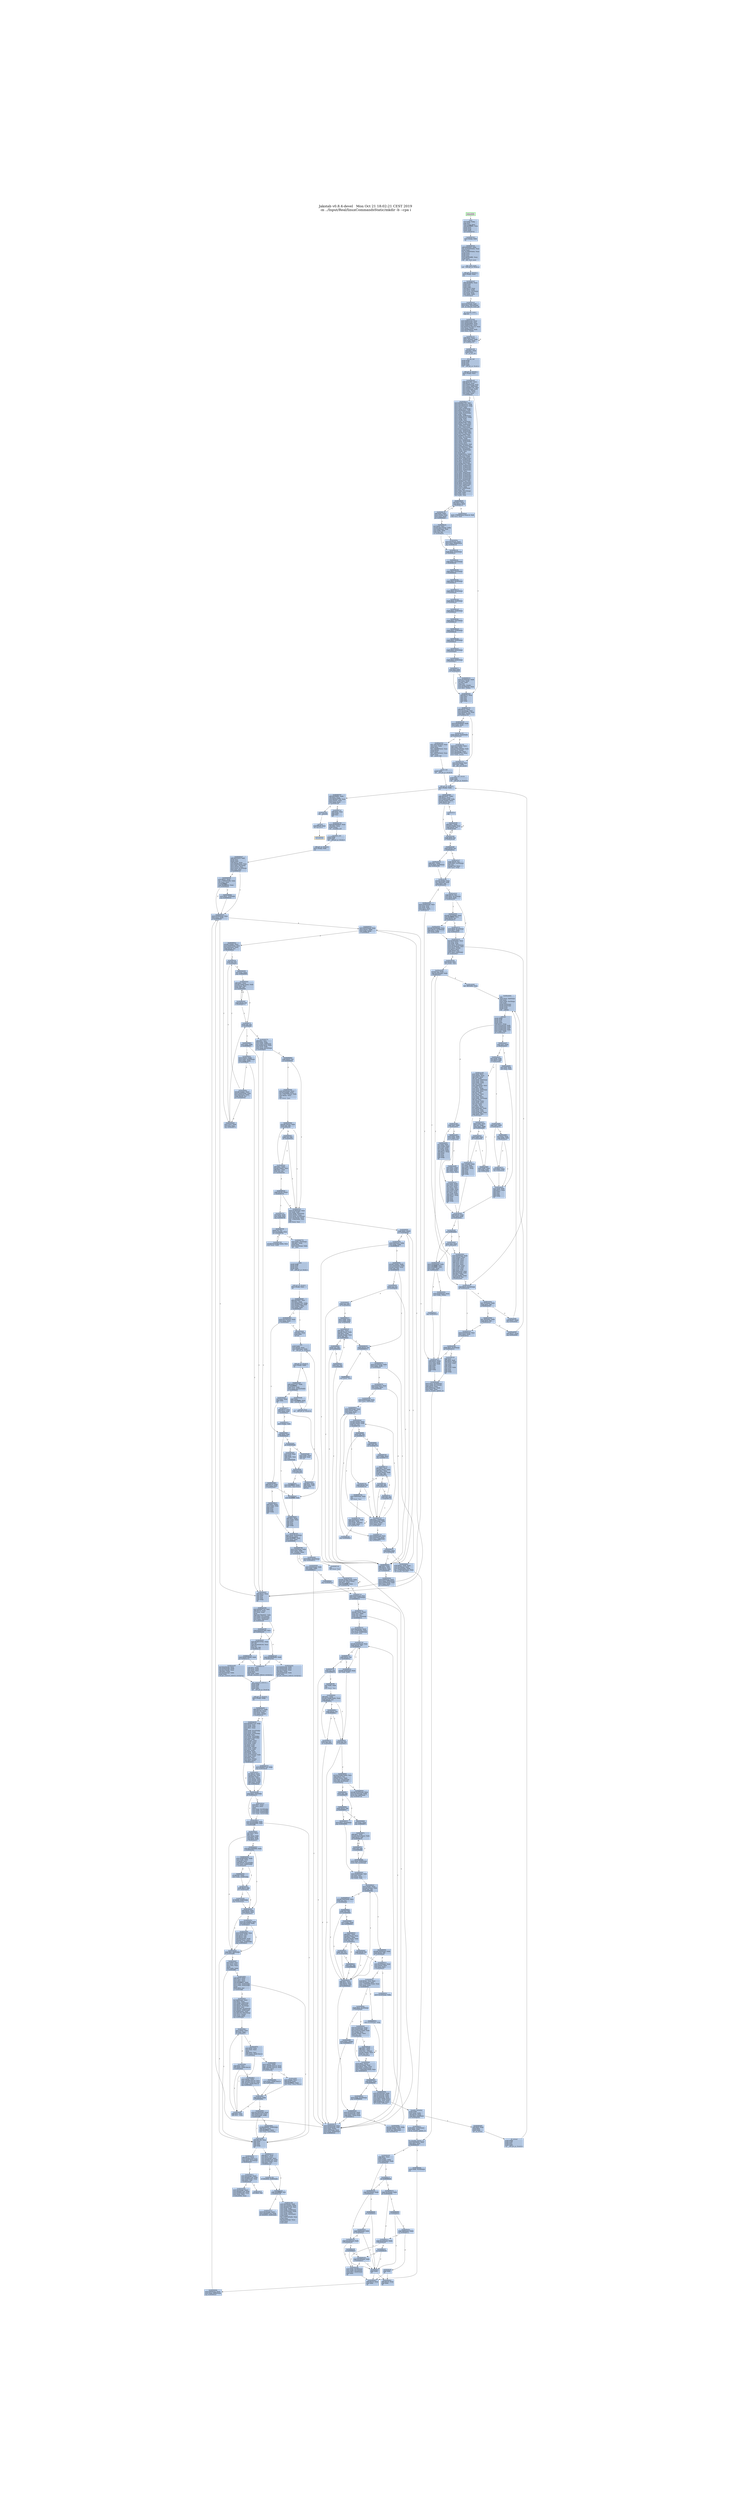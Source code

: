 digraph G {
node[shape=rectangle,style=filled,fillcolor=lightsteelblue,color=lightsteelblue]
bgcolor="transparent"
graph [label="Jakstab v0.8.4-devel   Mon Oct 21 18:02:21 CEST 2019\n-m ../Input/Real/linuxCommandsStatic/mkdir -b --cpa i", labelloc=t, fontsize=35, pad=30]
"0x08048730_0"[label="start\nxorl %ebp, %ebp\lpopl %esi\lmovl %esp, %ecx\landl $0xfffffff0, %esp\lpushl %eax\lpushl %esp\lpushl %edx\lcall 0x08048763\l"];
"0x08048740_0"[label="0x08048740\naddl $0x9c8c0, %ebx\lleal -615520(%ebx), %eax\lpushl %eax\lleal -615680(%ebx), %eax\lpushl %eax\lpushl %ecx\lpushl %esi\lmovl $0x8048ffc, %eax\lpushl %eax\lcall __libc_start_main\l"];
"0x08048763_0"[label="0x08048763\nmovl (%esp), %ebx\lret\l"];
"0x08048770_0"[label="_dl_relocate_static_...\nrepz ret\l"];
"0x08048780_0"[label="__x86.get_pc_thunk.b...\nmovl (%esp), %ebx\lret\l"];
"0x080493c9_0"[label="__x86.get_pc_thunk.a...\nmovl (%esp), %eax\lret\l"];
"0x0804cbfc_0"[label="__x86.get_pc_thunk.d...\nmovl (%esp), %edx\lret\l"];
"0x0804cf57_0"[label="__x86.get_pc_thunk.c...\nmovl (%esp), %ecx\lret\l"];
"0x0804de30_0"[label="get_common_indeces.c...\npushl %ebp\lpushl %edi\lpushl %esi\lpushl %ebx\lcall __x86.get_pc_thunk.bp\l"];
"0x0804de39_0"[label="0x0804de39\naddl $0x971c7, %ebp\lsubl $0x108, %esp\ltestl %eax, %eax\lmovl %ecx, (%esp)\lje 0x0804e018\l"];
"0x0804de50_0"[label="0x0804de50\nmovl $0x80e71a0, %ebp\lmovl %eax, %esi\lmovl %edx, %edi\lmovl $0x1, %eax\lcpuid \lmovl %edx, 0x14(%ebp)\lmovl %eax, %edx\lmovl %ecx, 0x10(%ebp)\lshrl $0x8, %edx\lmovl %ebx, 0xc(%ebp)\lmovl %eax, 0x8(%ebp)\landl $0xf, %edx\lmovl (%esp), %ecx\lmovl %edx, (%esi)\lmovl %eax, %edx\lshrl $0x4, %edx\landl $0xf, %edx\lmovl %edx, (%edi)\lmovl %eax, %edx\lshrl $0xc, %edx\landl $0xf0, %edx\lmovl %edx, (%ecx)\lmovl 0x11c(%esp), %edx\lmovl %eax, %ecx\landl $0xf, %ecx\lmovl %ecx, (%edx)\lcmpl $0xf, (%esi)\lje 0x0804e001\l"];
"0x0804dea8_0"[label="0x0804dea8\ncmpl $0x6, 0x4(%ebp)\ljle 0x0804dec3\l"];
"0x0804deae_0"[label="0x0804deae\nmovl $0x7, %eax\lxorl %ecx, %ecx\lcpuid \lmovl %eax, 0x18(%ebp)\lmovl %ebx, 0x1c(%ebp)\lmovl %ecx, 0x20(%ebp)\lmovl %edx, 0x24(%ebp)\l"];
"0x0804dec3_0"[label="0x0804dec3\nmovl 0x10(%ebp), %ebx\ltestl $0x8000000, %ebx\lje 0x0804dff6\l"];
"0x0804ded2_0"[label="0x0804ded2\nxorl %ecx, %ecx\llgdt %ax\lmovl %eax, %edx\landl $0x6, %edx\lcmpl $0x6, %edx\lje 0x0804e023\l"];
"0x0804dee5_0"[label="0x0804dee5\ncmpl $0xc, 0x4(%ebp)\ljle 0x0804dff6\l"];
"0x0804deef_0"[label="0x0804deef\nmovl $0xd, %esi\lxorl %ecx, %ecx\lmovl %esi, %eax\lcpuid \ltestl %ebx, %ebx\lje 0x0804dff6\l"];
"0x0804df02_0"[label="0x0804df02\naddl $0x7f, %ebx\lmovl %esi, %eax\lmovl $0x1, %ecx\landl $0xffffffc0, %ebx\lmovl %ebx, 0x40(%ebp)\lmovl %ebx, 0x44(%ebp)\lcpuid \ltestb $0x2, %al\lje 0x0804dff6\l"];
"0x0804df1f_0"[label="0x0804df1f\nleal 0x8(%esp), %ecx\lmovl $0x3, %eax\lmovl %ebp, 0x4(%esp)\lmovl $0x0, 0x8(%esp)\lmovl $0xa0, 0xc(%esp)\lmovl $0x2, %esi\lmovl $0x240, 0x10(%esp)\lmovl $0xa0, 0x88(%esp)\lleal 0x88(%esp), %edi\lmovl $0x100, 0x8c(%esp)\lmovl %ecx, (%esp)\lmovl %eax, %ebp\ljmp 0x0804dfac\l"];
"0x0804df70_0"[label="0x0804df70\nmovl $0xd, %eax\lmovl %esi, %ecx\lcpuid \lcmpl $0x2, %esi\lmovl %eax, (%edi,%esi,4)\lje 0x0804dfa6\l"];
"0x0804df81_0"[label="0x0804df81\nmovl (%esp), %ebx\lmovl -4(%edi,%esi,4), %eax\laddl -4(%ebx,%esi,4), %eax\landl $0x2, %ecx\lje 0x0804e08e\l"];
"0x0804df95_0"[label="0x0804df95\nmovl (%esp), %ecx\laddl $0x3f, %eax\landl $0xffffffc0, %eax\lmovl %eax, (%ecx,%esi,4)\l"];
"0x0804dfa1_0"[label="0x0804dfa1\ncmpl $0x20, %ebp\lje 0x0804dfd2\l"];
"0x0804dfa6_0"[label="0x0804dfa6\naddl $0x1, %esi\laddl $0x1, %ebp\l"];
"0x0804dfac_0"[label="0x0804dfac\nmovl $0xee, %eax\lbtl %esi, %eax\ljb 0x0804df70\l"];
"0x0804dfb6_0"[label="0x0804dfb6\ncmpl $0x2, %esi\lmovl $0x0, (%edi,%esi,4)\lje 0x0804dfa6\l"];
"0x0804dfc2_0"[label="0x0804dfc2\nmovl (%esp), %ebx\lmovl -4(%edi,%esi,4), %eax\laddl -4(%ebx,%esi,4), %eax\lmovl %eax, (%ebx,%esi,4)\ljmp 0x0804dfa1\l"];
"0x0804dfd2_0"[label="0x0804dfd2\nmovl 0x104(%esp), %eax\laddl 0x84(%esp), %eax\lmovl 0x4(%esp), %ebp\lje 0x0804dff6\l"];
"0x0804dfe6_0"[label="0x0804dfe6\norl $0x400000, 0x48(%ebp)\laddl $0x7f, %eax\landl $0xffffffc0, %eax\lmovl %eax, 0x40(%ebp)\l"];
"0x0804dff6_0"[label="0x0804dff6\naddl $0x108, %esp\lpopl %ebx\lpopl %esi\lpopl %edi\lpopl %ebp\lret\l"];
"0x0804e001_0"[label="0x0804e001\nshrl $0x14, %eax\lmovzbl %al, %eax\laddl $0xf, %eax\lmovl %eax, (%esi)\lmovl (%esp), %eax\lmovl (%eax), %eax\laddl %eax, (%edi)\ljmp 0x0804dea8\l"];
"0x0804e018_0"[label="0x0804e018\nmovl $0x80e71a0, %ebp\ljmp 0x0804dea8\l"];
"0x0804e023_0"[label="0x0804e023\ntestl $0x10000000, %ebx\lje 0x0804e04a\l"];
"0x0804e02b_0"[label="0x0804e02b\nmovl 0x48(%ebp), %edx\lmovl %edx, %ecx\lorl $0x40, %ecx\ltestb $0x20, 0x1c(%ebp)\lmovl %ecx, 0x48(%ebp)\lje 0x0804e045\l"];
"0x0804e03c_0"[label="0x0804e03c\norl $0x440, %edx\lmovl %edx, 0x48(%ebp)\l"];
"0x0804e045_0"[label="0x0804e045\nandb $0x10, %bh\ljne 0x0804e085\l"];
"0x0804e04a_0"[label="0x0804e04a\nandl $0xe0, %eax\lcmpl $0xe0, %eax\ljne 0x0804dee5\l"];
"0x0804e05a_0"[label="0x0804e05a\nmovl 0x1c(%ebp), %edx\ltestl $0x10000, %edx\lje 0x0804dee5\l"];
"0x0804e069_0"[label="0x0804e069\nmovl 0x48(%ebp), %eax\lmovl %eax, %ecx\lorb $0x10, %ah\lorb $0x30, %ch\landl $0x20000, %edx\lcmovnel %ecx, %eax\lmovl %eax, 0x48(%ebp)\ljmp 0x0804dee5\l"];
"0x0804e085_0"[label="0x0804e085\norl $0x80, 0x48(%ebp)\ljmp 0x0804e04a\l"];
"0x0804e08e_0"[label="0x0804e08e\nmovl %eax, (%ebx,%esi,4)\ljmp 0x0804dfa1\l"];
"0x0804e0a0_0"[label="__libc_start_main\ncall __x86.get_pc_thunk.ax\l"];
"0x0804e0a5_0"[label="0x0804e0a5\naddl $0x96f5b, %eax\lpushl %edi\lpushl %esi\lpushl %ebx\lsubl $0x70, %esp\lmovl $0x0, %edx\lmovl %eax, 0xc(%esp)\lxorl %eax, %eax\ltestl %edx, %edx\lje 0x0804e0c9\l"];
"0x0804e0c9_0"[label="0x0804e0c9\nmovl 0xc(%esp), %edi\lmovl %eax, 0xe10(%edi)\lcall _dl_relocate_static_pie\l"];
"0x0804e0d8_0"[label="0x0804e0d8\nmovl 0x88(%esp), %eax\lmovl 0x84(%esp), %esi\lmovl $0x80e6be4, %edx\lmovl 0x98(%esp), %ecx\lleal 0x4(%eax,%esi,4), %eax\lmovl %eax, (%edx)\lmovl $0x80e4ec8, %edx\lmovl %ecx, (%edx)\l"];
"0x0804e101_0"[label="0x0804e101\naddl $0x4, %eax\lmovl -4(%eax), %edx\ltestl %edx, %edx\ljne 0x0804e101\l"];
"0x0804e10b_0"[label="0x0804e10b\nsubl $0xc, %esp\lpushl %eax\lcall _dl_aux_init\l"];
"0x0804e114_0"[label="0x0804e114\naddl $0x10, %esp\lmovl 0xc(%esp), %esi\lmovl $0x80e77a0, %eax\lcmpl $0x0, (%eax)\ljne 0x0804e152\l"];
"0x0804e126_0"[label="0x0804e126\nmovl $0x8048000, %edx\ltestl %edx, %edx\lje 0x0804e152\l"];
"0x0804e130_0"[label="0x0804e130\ncmpw $0x20, 0x2a(%edx)\ljne 0x0804e524\l"];
"0x0804e13b_0"[label="0x0804e13b\nmovl 0x1c(%edx), %ecx\laddl %edx, %ecx\lmovzwl 0x2c(%edx), %edx\lmovl %ecx, (%eax)\lmovl 0xc(%esp), %eax\lmovl $0x80e77c0, %eax\lmovl %edx, (%eax)\l"];
"0x0804e152_0"[label="0x0804e152\nmovl 0xc(%esp), %esi\lmovl %esi, %ebx\lcall __libc_init_secure\l"];
"0x0804e15d_0"[label="0x0804e15d\nmovl $0x80e6be4, %eax\lsubl $0xc, %esp\lpushl (%eax)\lcall __tunables_init\l"];
"0x0804e16d_0"[label="0x0804e16d\nmovl $0x80e71a0, %esi\laddl $0x10, %esp\lxorl %eax, %eax\lcpuid \lcmpl $0x756e6547, %ebx\lmovl $0x0, 0x1c(%esp)\lmovl $0x0, 0x20(%esp)\lmovl %eax, 0x4(%esi)\ljne 0x0804e45f\l"];
"0x0804e199_0"[label="0x0804e199\ncmpl $0x6c65746e, %ecx\ljne 0x0804e45f\l"];
"0x0804e1a5_0"[label="0x0804e1a5\ncmpl $0x49656e69, %edx\lje 0x0804e5eb\l"];
"0x0804e1b1_0"[label="0x0804e1b1\nsubl $0xc, %esp\lxorl %eax, %eax\lxorl %ecx, %ecx\lpushl $0x0\lxorl %edx, %edx\lcall get_common_indeces.constprop.1\l"];
"0x0804e1c1_0"[label="0x0804e1c1\naddl $0x10, %esp\lmovl $0x3, %eax\lmovl 0xc(%esp), %ecx\lmovl $0x80e71a0, %edx\lmovl 0x14(%edx), %ecx\ltestb $0x1, %ch\lje 0x0804e1e2\l"];
"0x0804e1db_0"[label="0x0804e1db\norl $0x4000, 0x48(%edx)\l"];
"0x0804e1e2_0"[label="0x0804e1e2\nandb $0xffffff80, %ch\lje 0x0804e1f8\l"];
"0x0804e1e7_0"[label="0x0804e1e7\nmovl 0xc(%esp), %ecx\lmovl $0x80e71a0, %edx\lorl $0x8000, 0x48(%edx)\l"];
"0x0804e1f8_0"[label="0x0804e1f8\nmovl 0xc(%esp), %edi\lmovl 0x1c(%esp), %edx\lmovl $0x80e71a0, %esi\lmovl %edi, %ebx\lmovl %edx, 0x38(%esi)\lmovl 0x20(%esp), %edx\lmovl %eax, (%esi)\lmovl %edx, 0x3c(%esi)\lpushl %eax\lleal -374672(%edi), %eax\lpushl %eax\lleal 0x3c(%esp), %eax\lpushl %eax\lpushl $0x0\l"];
"0x0804e45f_0"[label="0x0804e45f\ncmpl $0x68747541, %ebx\lsete %bl\lcmpl $0x444d4163, %ecx\lsete %al\ltestb %al, %bl\lje 0x0804e1b1\l"];
"0x0804e479_0"[label="0x0804e479\ncmpl $0x69746e65, %edx\ljne 0x0804e1b1\l"];
"0x0804e485_0"[label="0x0804e485\nleal 0x2c(%esp), %ecx\lleal 0x20(%esp), %edx\lleal 0x1c(%esp), %eax\lsubl $0xc, %esp\lleal 0x3c(%esp), %ebx\lpushl %ebx\lcall get_common_indeces.constprop.1\l"];
"0x0804e524_0"[label="0x0804e524\nleal -194104(%esi), %eax\lmovl %esi, %ebx\lpushl %eax\lleal -194288(%esi), %eax\lpushl $0xb4\lpushl %eax\lleal -194232(%esi), %eax\lpushl %eax\lcall __assert_fail\l"];
"0x0804e5eb_0"[label="0x0804e5eb\nleal 0x20(%esp), %edx\lleal 0x24(%esp), %ecx\lleal 0x1c(%esp), %eax\lsubl $0xc, %esp\lleal 0x34(%esp), %ebx\lpushl %ebx\lcall get_common_indeces.constprop.1\l"];
"0x0804e604_0"[label="0x0804e604\naddl $0x10, %esp\lmovl 0x48(%esi), %edx\lcmpl $0x6, 0x1c(%esp)\lje 0x0804e657\l"];
"0x0804e611_0"[label="0x0804e611\nmovl 0xc(%esp), %eax\lmovl $0x80e71a0, %edx\lmovl 0x48(%edx), %eax\ltestb $0x4, %ah\lje 0x0804e629\l"];
"0x0804e623_0"[label="0x0804e623\norb $0x8, %ah\l"];
"0x0804e629_0"[label="0x0804e629\nmovl 0xc(%esp), %eax\lmovl $0x80e71a0, %edx\lmovl 0x48(%edx), %eax\lmovl %eax, %ecx\lorl $0x20000, %eax\l"];
"0x0804e7a2_0"[label="__x86.get_pc_thunk.b...\nmovl (%esp), %ebp\lret\l"];
"0x0804eaf9_0"[label="__x86.get_pc_thunk.s...\nmovl (%esp), %esi\lret\l"];
"0x08051220_0"[label="__assert_fail\npushl %ebx\lcall __x86.get_pc_thunk.bx\l"];
"0x08054e03_0"[label="__x86.get_pc_thunk.d...\nmovl (%esp), %edi\lret\l"];
"0x08085b40_0"[label="__sbrk\npushl %ebp\lpushl %edi\lpushl %esi\lpushl %ebx\lcall __x86.get_pc_thunk.si\l"];
"0x08085b49_0"[label="0x08085b49\naddl $0x5f4b7, %esi\lsubl $0xc, %esp\lmovl $0x80e722c, %ebp\lmovl 0x20(%esp), %edi\lmovl (%ebp), %ebx\ltestl %ebx, %ebx\lje 0x08085b6d\l"];
"0x08085b63_0"[label="0x08085b63\nmovl 0xe10(%esi), %eax\ltestl %eax, %eax\lje 0x08085b81\l"];
"0x08085b6d_0"[label="0x08085b6d\nsubl $0xc, %esp\lpushl $0x0\lcall brk\l"];
"0x08085b77_0"[label="0x08085b77\naddl $0x10, %esp\ltestl %eax, %eax\ljs 0x08085ba0\l"];
"0x08085b7e_0"[label="0x08085b7e\nmovl (%ebp), %ebx\l"];
"0x08085b81_0"[label="0x08085b81\ncmpl $0x0, %edi\lje 0x08085ba5\l"];
"0x08085b86_0"[label="0x08085b86\njle 0x08085bd0\l"];
"0x08085b88_0"[label="0x08085b88\nmovl %ebx, %eax\laddl %edi, %eax\lsetb %al\l"];
"0x08085b8f_0"[label="0x08085b8f\ntestb %al, %al\lje 0x08085bb0\l"];
"0x08085b93_0"[label="0x08085b93\nmovl $0xffffffe0, %eax\lmovl $0xc, %gs:(%eax)\l"];
"0x08085ba0_0"[label="0x08085ba0\nmovl $0xffffffff, %ebx\l"];
"0x08085ba5_0"[label="0x08085ba5\naddl $0xc, %esp\lmovl %ebx, %eax\lpopl %ebx\lpopl %esi\lpopl %edi\lpopl %ebp\lret\l"];
"0x08085bb0_0"[label="0x08085bb0\nsubl $0xc, %esp\laddl %ebx, %edi\lpushl %edi\lcall brk\l"];
"0x08085bbb_0"[label="0x08085bbb\naddl $0x10, %esp\ltestl %eax, %eax\ljs 0x08085ba0\l"];
"0x08085bc2_0"[label="0x08085bc2\naddl $0xc, %esp\lmovl %ebx, %eax\lpopl %ebx\lpopl %esi\lpopl %edi\lpopl %ebp\lret\l"];
"0x08085bd0_0"[label="0x08085bd0\nmovl %edi, %eax\lnegl %eax\lcmpl %ebx, %eax\lseta %al\ljmp 0x08085b8f\l"];
"0x08088400_0"[label="do_tunable_update_va...\nmovl 0x4(%eax), %ecx\lcmpl $0x3, %ecx\lje 0x08088450\l"];
"0x08088408_0"[label="0x08088408\ncmpl $0x1, %ecx\lpushl %ebx\lmovl (%edx), %ebx\lmovl 0x4(%edx), %edx\lje 0x08088428\l"];
"0x08088413_0"[label="0x08088413\njae 0x08088428\l"];
"0x08088415_0"[label="0x08088415\ncmpl 0xc(%eax), %edx\ljle 0x08088458\l"];
"0x0808841a_0"[label="0x0808841a\ncmpl 0x14(%eax), %edx\ljl 0x08088440\l"];
"0x0808841f_0"[label="0x0808841f\njle 0x0808843b\l"];
"0x08088421_0"[label="0x08088421\npopl %ebx\lret\l"];
"0x08088428_0"[label="0x08088428\ncmpl 0xc(%eax), %edx\lja 0x08088434\l"];
"0x0808842d_0"[label="0x0808842d\njb 0x08088421\l"];
"0x0808842f_0"[label="0x0808842f\ncmpl 0x8(%eax), %ebx\ljb 0x08088421\l"];
"0x08088434_0"[label="0x08088434\ncmpl 0x14(%eax), %edx\ljb 0x08088440\l"];
"0x08088439_0"[label="0x08088439\nja 0x08088421\l"];
"0x0808843b_0"[label="0x0808843b\ncmpl 0x10(%eax), %ebx\lja 0x08088421\l"];
"0x08088440_0"[label="0x08088440\nmovl %ebx, 0x18(%eax)\lmovl %edx, 0x1c(%eax)\lmovb $0x1, 0x20(%eax)\lpopl %ebx\lret\l"];
"0x08088450_0"[label="0x08088450\nmovl %edx, 0x18(%eax)\lret\l"];
"0x08088458_0"[label="0x08088458\njl 0x08088421\l"];
"0x0808845a_0"[label="0x0808845a\ncmpl 0x8(%eax), %ebx\ljae 0x0808841a\l"];
"0x0808845f_0"[label="0x0808845f\npopl %ebx\lret\l"];
"0x08088470_0"[label="tunable_initialize\npushl %ebx\lmovl %eax, %ebx\lsubl $0x18, %esp\lcmpl $0x3, 0x4(%eax)\ljne 0x08088490\l"];
"0x0808847c_0"[label="0x0808847c\nmovb $0x1, 0x20(%eax)\lmovl %ebx, %eax\lcall do_tunable_update_val\l"];
"0x08088487_0"[label="0x08088487\naddl $0x18, %esp\lpopl %ebx\lret\l"];
"0x08088490_0"[label="0x08088490\nsubl $0x8, %esp\lpushl $0x0\lpushl %edx\lcall _dl_strtoul\l"];
"0x0808849b_0"[label="0x0808849b\nmovl %eax, 0x18(%esp)\lmovl %edx, 0x1c(%esp)\laddl $0x10, %esp\lleal 0x8(%esp), %edx\lmovl %ebx, %eax\lcall do_tunable_update_val\l"];
"0x080884b1_0"[label="0x080884b1\naddl $0x18, %esp\lpopl %ebx\lret\l"];
"0x080884e0_0"[label="__tunables_init\npushl %ebp\lpushl %edi\lcall __x86.get_pc_thunk.di\l"];
"0x080884e7_0"[label="0x080884e7\naddl $0x5cb19, %edi\lpushl %esi\lpushl %ebx\lsubl $0x3c, %esp\lmovl $0x80e4ecc, %eax\lmovl %edi, 0xc(%esp)\lmovl (%eax), %esi\lmovl %eax, 0x18(%esp)\ltestl %esi, %esi\lje 0x08088520\l"];
"0x08088506_0"[label="0x08088506\nmovl $0x21, %eax\lleal -179463(%edi), %ebx\lxorl %ecx, %ecx\lint $0xffffff80\lcmpl $0xfffff000, %eax\ljbe 0x0808882b\l"];
"0x08088520_0"[label="0x08088520\nmovl 0x50(%esp), %eax\ltestl %eax, %eax\lje 0x0808865f\l"];
"0x0808852c_0"[label="0x0808852c\nmovl 0x50(%esp), %eax\lmovl (%eax), %ebp\ltestl %ebp, %ebp\lje 0x0808865f\l"];
"0x0808853a_0"[label="0x0808853a\nmovzbl (%ebp), %ecx\lmovl 0x50(%esp), %eax\lleal 0x4(%eax), %ebx\lcmpb $0x3d, %cl\lje 0x080886d2\l"];
"0x0808854e_0"[label="0x0808854e\ntestb %cl, %cl\lje 0x080886d2\l"];
"0x08088556_0"[label="0x08088556\nxorl %eax, %eax\ljmp 0x08088565\l"];
"0x08088560_0"[label="0x08088560\ncmpb $0x3d, %dl\lje 0x08088573\l"];
"0x08088565_0"[label="0x08088565\naddl $0x1, %eax\lmovzbl (%ebp,%eax), %edx\lmovl %eax, %esi\ltestb %dl, %dl\ljne 0x08088560\l"];
"0x08088573_0"[label="0x08088573\ntestb %dl, %dl\lje 0x080886b0\l"];
"0x0808857b_0"[label="0x0808857b\naddl $0x1, %esi\ltestl %ebx, %ebx\lmovl %ebx, 0x8(%esp)\lleal (%ebp,%esi), %eax\lmovl %ecx, %edi\lmovl %eax, 0x14(%esp)\lje 0x0808865f\l"];
"0x08088594_0"[label="0x08088594\ncmpb $0x47, %cl\ljne 0x080885d1\l"];
"0x08088599_0"[label="0x08088599\nmovl 0xc(%esp), %ecx\lleal 0x1(%ebp), %eax\lleal -179477(%ecx), %ebx\lmovl $0x4c, %ecx\lnop \lleal (%esi), %esi\l"];
"0x080885b0_0"[label="0x080885b0\nmovzbl (%eax), %edx\ltestb %dl, %dl\lje 0x080885d1\l"];
"0x080885b7_0"[label="0x080885b7\ncmpb %cl, %dl\ljne 0x080885d1\l"];
"0x080885bb_0"[label="0x080885bb\naddl $0x1, %ebx\lmovzbl (%ebx), %ecx\laddl $0x1, %eax\ltestb %cl, %cl\ljne 0x080885b0\l"];
"0x080885c8_0"[label="0x080885c8\ncmpb $0x3d, (%eax)\lje 0x0808875f\l"];
"0x080885d1_0"[label="0x080885d1\nmovl 0x18(%esp), %eax\lxorl %edi, %edi\lmovl %ebp, 0x4(%esp)\lmovl (%eax), %eax\lmovl %eax, 0x10(%esp)\lmovl 0xc(%esp), %eax\lleal -1344(%eax), %esi\lnop \lleal (%esi), %esi\l"];
"0x080885f0_0"[label="0x080885f0\ncmpb $0x0, (%esi)\ljne 0x08088640\l"];
"0x080885f5_0"[label="0x080885f5\nmovl 0x8(%esi), %ebp\ltestl %ebp, %ebp\lje 0x08088640\l"];
"0x080885fc_0"[label="0x080885fc\nmovzbl (%ebp), %edx\lmovl 0x4(%esp), %ebx\lmovzbl (%ebx), %eax\ltestb %dl, %dl\lje 0x08088638\l"];
"0x0808860b_0"[label="0x0808860b\ntestb %al, %al\lje 0x08088640\l"];
"0x0808860f_0"[label="0x0808860f\ncmpb %al, %dl\ljne 0x08088640\l"];
"0x08088613_0"[label="0x08088613\nmovl %ebp, %ecx\lmovl %ebx, %edx\ljmp 0x08088628\l"];
"0x08088620_0"[label="0x08088620\ncmpb %al, %bl\ljne 0x08088640\l"];
"0x08088624_0"[label="0x08088624\ntestb %al, %al\lje 0x08088640\l"];
"0x08088628_0"[label="0x08088628\naddl $0x1, %ecx\lmovzbl (%ecx), %ebx\laddl $0x1, %edx\lmovzbl (%edx), %eax\ltestb %bl, %bl\ljne 0x08088620\l"];
"0x08088638_0"[label="0x08088638\ncmpb $0x3d, %al\lje 0x08088670\l"];
"0x0808863c_0"[label="0x0808863c\nleal (%esi), %esi\l"];
"0x08088640_0"[label="0x08088640\naddl $0x1, %edi\laddl $0x2c, %esi\lcmpl $0x16, %edi\ljne 0x080885f0\l"];
"0x0808864b_0"[label="0x0808864b\nmovl 0x8(%esp), %eax\lmovl %eax, 0x50(%esp)\lmovl 0x50(%esp), %eax\ltestl %eax, %eax\ljne 0x0808852c\l"];
"0x0808865f_0"[label="0x0808865f\naddl $0x3c, %esp\lpopl %ebx\lpopl %esi\lpopl %edi\lpopl %ebp\lret\l"];
"0x08088670_0"[label="0x08088670\nmovl 0x10(%esp), %edx\ltestl %edx, %edx\lje 0x08088684\l"];
"0x08088678_0"[label="0x08088678\nmovl 0x4(%esi), %eax\ltestl %eax, %eax\lje 0x080886db\l"];
"0x0808867f_0"[label="0x0808867f\ncmpl $0x2, %eax\ljne 0x08088640\l"];
"0x08088684_0"[label="0x08088684\nimull $0x2c, %edi, %eax\lmovl 0xc(%esp), %edi\lmovl 0x14(%esp), %edx\lleal -1376(%edi,%eax), %eax\lcall tunable_initialize\l"];
"0x0808869b_0"[label="0x0808869b\nmovl 0x8(%esp), %eax\lmovl %eax, 0x50(%esp)\ljmp 0x08088520\l"];
"0x080886b0_0"[label="0x080886b0\ntestl %ebx, %ebx\lje 0x0808865f\l"];
"0x080886b4_0"[label="0x080886b4\nmovl (%ebx), %ebp\lmovl %ebx, 0x50(%esp)\ltestl %ebp, %ebp\lje 0x0808865f\l"];
"0x080886be_0"[label="0x080886be\nmovzbl (%ebp), %ecx\lmovl 0x50(%esp), %eax\lleal 0x4(%eax), %ebx\lcmpb $0x3d, %cl\ljne 0x0808854e\l"];
"0x080886d2_0"[label="0x080886d2\nmovl %ecx, %edx\lxorl %esi, %esi\ljmp 0x08088573\l"];
"0x080886db_0"[label="0x080886db\nmovl 0x50(%esp), %eax\lmovl %eax, 0x8(%esp)\l"];
"0x080886e3_0"[label="0x080886e3\nmovl 0x8(%esp), %eax\lmovl (%eax), %eax\ltestl %eax, %eax\lje 0x08088734\l"];
"0x080886ed_0"[label="0x080886ed\nmovzbl (%ebp), %ecx\lmovzbl (%eax), %edx\ltestb %cl, %cl\lje 0x08088720\l"];
"0x080886f8_0"[label="0x080886f8\ntestb %dl, %dl\lje 0x08088725\l"];
"0x080886fc_0"[label="0x080886fc\ncmpb %dl, %cl\ljne 0x08088725\l"];
"0x08088700_0"[label="0x08088700\nmovl %ebp, %ecx\ljmp 0x08088710\l"];
"0x08088708_0"[label="0x08088708\ncmpb %dl, %bl\ljne 0x08088725\l"];
"0x0808870c_0"[label="0x0808870c\ntestb %dl, %dl\lje 0x08088725\l"];
"0x08088710_0"[label="0x08088710\naddl $0x1, %ecx\lmovzbl (%ecx), %ebx\laddl $0x1, %eax\lmovzbl (%eax), %edx\ltestb %bl, %bl\ljne 0x08088708\l"];
"0x08088720_0"[label="0x08088720\ncmpb $0x3d, %dl\lje 0x08088744\l"];
"0x08088725_0"[label="0x08088725\naddl $0x4, 0x8(%esp)\lmovl 0x8(%esp), %eax\lmovl (%eax), %eax\ltestl %eax, %eax\ljne 0x080886ed\l"];
"0x08088734_0"[label="0x08088734\nmovl 0x50(%esp), %ecx\lmovl 0x4(%esi), %eax\lmovl %ecx, 0x8(%esp)\ljmp 0x0808867f\l"];
"0x08088744_0"[label="0x08088744\nmovl 0x8(%esp), %eax\lnop \lleal (%esi), %esi\l"];
"0x08088750_0"[label="0x08088750\nmovl 0x4(%eax), %edx\laddl $0x4, %eax\lmovl %edx, -4(%eax)\ltestl %edx, %edx\ljne 0x08088750\l"];
"0x0808875d_0"[label="0x0808875d\njmp 0x080886e3\l"];
"0x0808875f_0"[label="0x0808875f\nxorl %edx, %edx\lmovl %edi, %ecx\ljmp 0x0808876f\l"];
"0x08088768_0"[label="0x08088768\nmovzbl 0x1(%ebp,%edx), %ecx\lmovl %eax, %edx\l"];
"0x0808876f_0"[label="0x0808876f\ntestb %cl, %cl\lleal 0x1(%edx), %eax\ljne 0x08088768\l"];
"0x08088776_0"[label="0x08088776\nmovl %edx, 0x4(%esp)\lsubl $0xc, %esp\lpushl %eax\lmovl 0x1c(%esp), %ebx\lcall __sbrk\l"];
"0x08088787_0"[label="0x08088787\nmovl %eax, 0x34(%esp)\laddl $0x10, %esp\lcmpl $0xffffffff, %eax\lmovl %eax, %ecx\lje 0x080889f0\l"];
"0x08088799_0"[label="0x08088799\nmovl 0x4(%esp), %edx\ltestl %edx, %edx\lleal -1(%edx), %eax\lje 0x080889d6\l"];
"0x080887a8_0"[label="0x080887a8\nnop \lleal (%esi), %esi\l"];
"0x080887b0_0"[label="0x080887b0\nmovzbl (%ebp,%eax), %edx\lmovb %dl, (%ecx,%eax)\lsubl $0x1, %eax\lcmpl $0xffffffff, %eax\ljne 0x080887b0\l"];
"0x080887c0_0"[label="0x080887c0\naddl 0x24(%esp), %esi\lmovl %esi, 0x2c(%esp)\lje 0x08088814\l"];
"0x080887ca_0"[label="0x080887ca\nmovzbl (%esi), %eax\lmovl %esi, %ebp\ltestb %al, %al\lmovb %al, 0x4(%esp)\lje 0x08088814\l"];
"0x080887d7_0"[label="0x080887d7\nmovl 0xc(%esp), %eax\lleal -1376(%eax), %eax\lmovl %eax, 0x28(%esp)\lleal (%esi), %esi\l"];
"0x080887e8_0"[label="0x080887e8\nmovzbl 0x4(%esp), %eax\lcmpb $0x3d, %al\lje 0x0808883a\l"];
"0x080887f1_0"[label="0x080887f1\ncmpb $0x3a, %al\lje 0x0808883a\l"];
"0x080887f5_0"[label="0x080887f5\ntestb %al, %al\lje 0x08088814\l"];
"0x080887f9_0"[label="0x080887f9\nxorl %edx, %edx\lnop \lleal (%esi), %esi\l"];
"0x08088800_0"[label="0x08088800\naddl $0x1, %edx\lmovzbl (%ebp,%edx), %eax\lcmpb $0x3d, %al\lje 0x08088841\l"];
"0x0808880c_0"[label="0x0808880c\ncmpb $0x3a, %al\lje 0x08088841\l"];
"0x08088810_0"[label="0x08088810\ntestb %al, %al\ljne 0x08088800\l"];
"0x08088814_0"[label="0x08088814\nmovl 0x50(%esp), %eax\lmovl 0x24(%esp), %edi\lmovl %edi, (%eax)\lmovl 0x8(%esp), %eax\lmovl %eax, 0x50(%esp)\ljmp 0x08088520\l"];
"0x0808882b_0"[label="0x0808882b\nmovl $0x2, -416(%edi)\ljmp 0x08088520\l"];
"0x0808883a_0"[label="0x0808883a\nmovzbl 0x4(%esp), %eax\lxorl %edx, %edx\l"];
"0x08088841_0"[label="0x08088841\ntestb %al, %al\lje 0x08088814\l"];
"0x08088845_0"[label="0x08088845\nleal 0x1(%ebp,%edx), %ecx\lcmpb $0x3a, %al\lmovzbl (%ecx), %ebx\lmovl %ecx, 0x10(%esp)\lmovb %bl, 0x1f(%esp)\lje 0x08088940\l"];
"0x0808885c_0"[label="0x0808885c\ntestb %bl, %bl\lje 0x0808897f\l"];
"0x08088864_0"[label="0x08088864\ncmpb $0x3a, %bl\lje 0x0808897f\l"];
"0x0808886d_0"[label="0x0808886d\nxorl %eax, %eax\ljmp 0x0808887c\l"];
"0x08088878_0"[label="0x08088878\ntestb %dl, %dl\lje 0x08088888\l"];
"0x0808887c_0"[label="0x0808887c\naddl $0x1, %eax\lmovzbl (%ecx,%eax), %edx\lcmpb $0x3a, %dl\ljne 0x08088878\l"];
"0x08088888_0"[label="0x08088888\nmovl %eax, 0x20(%esp)\lmovb %dl, 0x1f(%esp)\l"];
"0x08088890_0"[label="0x08088890\nmovl 0x28(%esp), %edi\lxorl %esi, %esi\lleal (%esi), %esi\lleal (%edi), %edi\l"];
"0x080888a0_0"[label="0x080888a0\nmovl (%edi), %eax\lmovzbl (%eax), %edx\ltestb %dl, %dl\lje 0x0808890b\l"];
"0x080888a9_0"[label="0x080888a9\nmovzbl 0x4(%esp), %ecx\ltestb %cl, %cl\lje 0x080888dd\l"];
"0x080888b2_0"[label="0x080888b2\ncmpb %cl, %dl\ljne 0x080888dd\l"];
"0x080888b6_0"[label="0x080888b6\nmovl %ebp, %edx\ljmp 0x080888c8\l"];
"0x080888c0_0"[label="0x080888c0\ncmpb %bl, %cl\ljne 0x080888dd\l"];
"0x080888c4_0"[label="0x080888c4\ntestb %bl, %bl\lje 0x080888dd\l"];
"0x080888c8_0"[label="0x080888c8\naddl $0x1, %eax\lmovzbl (%eax), %ecx\laddl $0x1, %edx\lmovzbl (%edx), %ebx\ltestb %cl, %cl\ljne 0x080888c0\l"];
"0x080888d8_0"[label="0x080888d8\ncmpb $0x3d, %bl\lje 0x08088915\l"];
"0x080888dd_0"[label="0x080888dd\naddl $0x1, %esi\laddl $0x2c, %edi\lcmpl $0x16, %esi\ljne 0x080888a0\l"];
"0x080888e8_0"[label="0x080888e8\nmovl 0x10(%esp), %eax\lmovl 0x20(%esp), %edi\lcmpb $0x0, (%eax,%edi)\lje 0x08088814\l"];
"0x080888fa_0"[label="0x080888fa\nleal 0x1(%eax,%edi), %ebp\lmovzbl (%ebp), %eax\lmovb %al, 0x4(%esp)\ljmp 0x080887e8\l"];
"0x0808890b_0"[label="0x0808890b\nmovzbl 0x4(%esp), %ebx\lcmpb $0x3d, %bl\ljne 0x080888dd\l"];
"0x08088915_0"[label="0x08088915\nmovl 0x18(%esp), %eax\lmovl (%eax), %ecx\ltestl %ecx, %ecx\lje 0x08088952\l"];
"0x0808891f_0"[label="0x0808891f\nimull $0x2c, %esi, %eax\lmovl 0xc(%esp), %edi\lmovl -1340(%edi,%eax), %eax\ltestl %eax, %eax\lje 0x0808898c\l"];
"0x08088931_0"[label="0x08088931\nmovl 0x10(%esp), %ebp\l"];
"0x08088935_0"[label="0x08088935\ncmpl $0x2, %eax\lje 0x08088956\l"];
"0x0808893a_0"[label="0x0808893a\nmovl %ebp, 0x10(%esp)\ljmp 0x080888e8\l"];
"0x08088940_0"[label="0x08088940\nmovzbl 0x1f(%esp), %eax\lmovl 0x10(%esp), %ebp\lmovb %al, 0x4(%esp)\ljmp 0x080887e8\l"];
"0x08088952_0"[label="0x08088952\nmovl 0x10(%esp), %ebp\l"];
"0x08088956_0"[label="0x08088956\nmovl 0x10(%esp), %edx\lsubl 0x2c(%esp), %edx\laddl 0x14(%esp), %edx\lmovl 0x20(%esp), %eax\lmovb $0x0, (%edx,%eax)\limull $0x2c, %esi, %eax\laddl 0x28(%esp), %eax\lcall tunable_initialize\l"];
"0x0808897f_0"[label="0x0808897f\nmovl $0x0, 0x20(%esp)\ljmp 0x08088890\l"];
"0x0808898c_0"[label="0x0808898c\ncmpb $0x0, 0x1f(%esp)\lje 0x080889fd\l"];
"0x08088993_0"[label="0x08088993\nmovl 0x10(%esp), %eax\lmovl 0x20(%esp), %edi\lleal 0x1(%eax,%edi), %edx\lmovl %ebp, %eax\lmovzbl (%edx), %ecx\ltestb %cl, %cl\lje 0x080889b8\l"];
"0x080889a8_0"[label="0x080889a8\naddl $0x1, %edx\laddl $0x1, %eax\lmovb %cl, -1(%eax)\lmovzbl (%edx), %ecx\ltestb %cl, %cl\ljne 0x080889a8\l"];
"0x080889b8_0"[label="0x080889b8\nmovb $0x0, (%eax)\lmovl 0xc(%esp), %edi\limull $0x2c, %esi, %eax\lmovl $0x0, 0x20(%esp)\lmovl -1340(%edi,%eax), %eax\ljmp 0x08088935\l"];
"0x080889d6_0"[label="0x080889d6\nmovl 0x24(%esp), %ebx\ltestl %ebx, %ebx\lje 0x08088814\l"];
"0x080889e2_0"[label="0x080889e2\njmp 0x080887c0\l"];
"0x080889f0_0"[label="0x080889f0\nmovl $0x0, 0x24(%esp)\ljmp 0x08088814\l"];
"0x080889fd_0"[label="0x080889fd\nmovb $0x0, (%ebp)\ljmp 0x08088814\l"];
"0x08088a90_0"[label="_dl_aux_init\npushl %ebp\lpushl %edi\lpushl %esi\lpushl %ebx\lcall __x86.get_pc_thunk.cx\l"];
"0x08088a99_0"[label="0x08088a99\naddl $0x5c567, %ecx\lsubl $0x74, %esp\lmovl 0x88(%esp), %eax\lmovl %eax, 0x4(%esp)\lmovl $0x80e778c, %eax\lmovl 0x4(%esp), %edx\lmovl %edx, (%eax)\lmovl (%edx), %eax\ltestl %eax, %eax\lje 0x08088d2d\l"];
"0x08088ac3_0"[label="0x08088ac3\nmovl $0x80e77b4, %esi\lmovl 0x2180(%ecx), %edi\lmovl 0x2184(%ecx), %ebp\lmovl (%esi), %ebx\lmovl %edi, 0x30(%esp)\lmovl $0x80e4ecc, %edi\lmovl %esi, 0x5c(%esp)\lmovl %ebp, 0x34(%esp)\lxorl %ebp, %ebp\lmovl %ebx, 0x48(%esp)\lmovl 0xb20(%ecx), %ebx\lmovl %ebp, %edx\lmovl (%edi), %esi\lmovl %edi, 0x10(%esp)\lmovl $0x80e7790, %edi\lmovl %ebx, 0x40(%esp)\lmovl -320(%ecx), %ebx\lmovl %esi, 0x4c(%esp)\lmovzwl 0xaec(%ecx), %esi\lmovl %edi, 0x68(%esp)\lmovl %ebx, 0x54(%esp)\lmovl $0x80e77d8, %ebx\lmovw %si, 0x44(%esp)\lmovl $0x80e77ac, %esi\lmovl %ebx, 0x14(%esp)\lmovl (%ebx), %ebx\lmovl %esi, 0x64(%esp)\lmovl %ebx, 0x50(%esp)\lmovl (%esi), %ebx\lmovl 0x218c(%ecx), %esi\lmovl %ebx, 0x18(%esp)\lmovl 0x2188(%ecx), %ebx\lmovl %esi, 0x2c(%esp)\lmovl %ebx, 0x28(%esp)\lmovl (%edi), %esi\lxorl %edi, %edi\lmovl 0xaf8(%ecx), %ebx\lmovb %dl, 0x21(%esp)\lmovl 0x4(%esp), %edx\lmovb $0x0, 0x5b(%esp)\lmovl %esi, 0x38(%esp)\lmovb $0x0, 0x5a(%esp)\lmovl %ebx, 0xc(%esp)\lmovl $0x80e77c0, %ebx\lmovb $0x0, 0x59(%esp)\lmovb $0x0, 0x58(%esp)\lmovb $0x0, 0x47(%esp)\lmovb $0x0, 0x46(%esp)\lmovl (%ebx), %esi\lmovl %ebx, 0x6c(%esp)\lmovb $0x0, 0x3f(%esp)\lmovb $0x0, 0x3e(%esp)\lmovb $0x0, 0x3d(%esp)\lmovb $0x0, 0x3c(%esp)\lmovl %esi, 0x24(%esp)\lmovl $0x80e77a0, %esi\lmovb $0x0, 0x23(%esp)\lmovb $0x0, 0x22(%esp)\lmovl %edi, 0x8(%esp)\lmovl (%esi), %ebx\lmovl %esi, 0x60(%esp)\lxorl %esi, %esi\lmovl %ebx, 0x1c(%esp)\lxorl %ebx, %ebx\lmovl %esi, %esi\lleal (%edi), %edi\l"];
"0x08088be0_0"[label="0x08088be0\nsubl $0x3, %eax\lcmpl $0x1e, %eax\lja 0x08088c1b\l"];
"0x08088be8_0"[label="0x08088be8\nmovl -178656(%ecx,%eax,4), %edi\laddl %ecx, %edi\l"];
"0x08088c1b_0"[label="0x08088c1b\naddl $0x8, %edx\lmovl (%edx), %eax\ltestl %eax, %eax\ljne 0x08088be0\l"];
"0x08088c24_0"[label="0x08088c24\nleal (%esi), %esi\lmovzbl 0x21(%esp), %ebp\lmovl 0x8(%esp), %edi\lmovl %ebp, %eax\ltestb %al, %al\ljne 0x08088f4e\l"];
"0x08088c3b_0"[label="0x08088c3b\ncmpb $0x0, 0x22(%esp)\lje 0x08088c4c\l"];
"0x08088c4c_0"[label="0x08088c4c\ncmpb $0x0, 0x23(%esp)\lje 0x08088c5d\l"];
"0x08088c5d_0"[label="0x08088c5d\ncmpb $0x0, 0x3c(%esp)\lje 0x08088c6e\l"];
"0x08088c6e_0"[label="0x08088c6e\ncmpb $0x0, 0x3d(%esp)\lje 0x08088c7f\l"];
"0x08088c7f_0"[label="0x08088c7f\ncmpb $0x0, 0x3e(%esp)\lje 0x08088c94\l"];
"0x08088c94_0"[label="0x08088c94\ncmpb $0x0, 0x3f(%esp)\lje 0x08088ca9\l"];
"0x08088ca9_0"[label="0x08088ca9\ncmpb $0x0, 0x46(%esp)\lje 0x08088cbc\l"];
"0x08088cbc_0"[label="0x08088cbc\ncmpb $0x0, 0x47(%esp)\lje 0x08088ccd\l"];
"0x08088ccd_0"[label="0x08088ccd\ncmpb $0x0, 0x58(%esp)\lje 0x08088cde\l"];
"0x08088cde_0"[label="0x08088cde\ncmpb $0x0, 0x59(%esp)\lje 0x08088cef\l"];
"0x08088cef_0"[label="0x08088cef\ncmpb $0x0, 0x5a(%esp)\lje 0x08088d00\l"];
"0x08088d00_0"[label="0x08088d00\ncmpb $0x0, 0x5b(%esp)\lje 0x08088d11\l"];
"0x08088d11_0"[label="0x08088d11\ncmpl $0xf, %ebx\ljne 0x08088d2d\l"];
"0x08088d16_0"[label="0x08088d16\nmovl 0x10(%esp), %edx\lxorl %eax, %eax\lorl %esi, %edi\lsetne %al\lmovl %eax, (%edx)\lmovl 0x14(%esp), %eax\lmovl $0x1, (%eax)\l"];
"0x08088d2d_0"[label="0x08088d2d\naddl $0x74, %esp\lpopl %ebx\lpopl %esi\lpopl %edi\lpopl %ebp\lret\l"];
"0x08088f4e_0"[label="0x08088f4e\nmovl 0xc(%esp), %eax\lmovl %eax, 0xaf8(%ecx)\ljmp 0x08088c3b\l"];
"0x08089790_0"[label="__libc_init_secure\npushl %esi\lpushl %ebx\lcall __x86.get_pc_thunk.bx\l"];
"0x08089797_0"[label="0x08089797\naddl $0x5b869, %ebx\lsubl $0x4, %esp\lmovl $0x80e77d8, %eax\lmovl (%eax), %eax\ltestl %eax, %eax\lje 0x080897b8\l"];
"0x080897ac_0"[label="0x080897ac\naddl $0x4, %esp\lpopl %ebx\lpopl %esi\lret\l"];
"0x080897b8_0"[label="0x080897b8\ncall __geteuid\l"];
"0x0808a680_0"[label="__syscall_error\ncall __x86.get_pc_thunk.dx\l"];
"0x0809d970_0"[label="__geteuid\nmovl $0xc9, %eax\lcall %gs:0x10\l"];
"0x0809de40_0"[label="brk\npushl %ebx\lmovl $0x2d, %eax\lmovl 0x8(%esp), %ebx\lcall __x86.get_pc_thunk.dx\l"];
"0x0809de4f_0"[label="0x0809de4f\naddl $0x471b1, %edx\lint $0xffffff80\lcmpl %eax, %ebx\lmovl %eax, 0x222c(%edx)\lja 0x0809de68\l"];
"0x0809de61_0"[label="0x0809de61\nxorl %eax, %eax\lpopl %ebx\lret\l"];
"0x0809de68_0"[label="0x0809de68\npopl %ebx\lmovl $0xfffffff4, %eax\ljmp __syscall_error\l"];
"0x080a63b0_0"[label="_dl_strtoul\npushl %ebp\lpushl %edi\lpushl %esi\lpushl %ebx\lcall __x86.get_pc_thunk.bx\l"];
"0x080a63b9_0"[label="0x080a63b9\naddl $0x3ec47, %ebx\lsubl $0x2c, %esp\lmovl 0x40(%esp), %ebp\lmovzbl (%ebp), %eax\lcmpb $0x20, %al\ljne 0x080a63db\l"];
"0x080a63ce_0"[label="0x080a63ce\nnop \l"];
"0x080a63d0_0"[label="0x080a63d0\naddl $0x1, %ebp\lmovzbl (%ebp), %eax\lcmpb $0x20, %al\lje 0x080a63d0\l"];
"0x080a63db_0"[label="0x080a63db\ncmpb $0x9, %al\lje 0x080a63d0\l"];
"0x080a63df_0"[label="0x080a63df\ncmpb $0x2d, %al\lje 0x080a6510\l"];
"0x080a63e7_0"[label="0x080a63e7\ncmpb $0x2b, %al\lmovb $0x1, 0x1f(%esp)\lsete %al\lmovzbl %al, %eax\laddl %eax, %ebp\l"];
"0x080a63f6_0"[label="0x080a63f6\nmovsbl (%ebp), %eax\lleal -48(%eax), %edx\lcmpb $0x9, %dl\ljbe 0x080a6420\l"];
"0x080a6402_0"[label="0x080a6402\nmovl 0x44(%esp), %ecx\lxorl %esi, %esi\lxorl %edi, %edi\ltestl %ecx, %ecx\lje 0x080a6414\l"];
"0x080a640e_0"[label="0x080a640e\nmovl 0x44(%esp), %eax\lmovl %ebp, (%eax)\l"];
"0x080a6414_0"[label="0x080a6414\naddl $0x2c, %esp\lmovl %esi, %eax\lmovl %edi, %edx\lpopl %ebx\lpopl %esi\lpopl %edi\lpopl %ebp\lret\l"];
"0x080a6420_0"[label="0x080a6420\ncmpb $0x30, %al\lmovl $0xa, 0x14(%esp)\lmovl $0x9, %edx\lje 0x080a6550\l"];
"0x080a6435_0"[label="0x080a6435\nleal 0x30(%edx), %ecx\lxorl %esi, %esi\lxorl %edi, %edi\lmovl %ecx, 0x18(%esp)\lmovl 0x14(%esp), %ecx\lmovl %ecx, (%esp)\lsarl $0x1f, %ecx\lcmpb $0x2f, %al\lmovl %ecx, 0x4(%esp)\ljle 0x080a64e7\l"];
"0x080a6456_0"[label="0x080a6456\nleal (%esi), %esi\lleal (%edi), %edi\l"];
"0x080a6460_0"[label="0x080a6460\nmovsbl %al, %edx\lcmpl 0x18(%esp), %edx\lja 0x080a64e7\l"];
"0x080a6469_0"[label="0x080a6469\nleal -48(%edx), %eax\l"];
"0x080a646c_0"[label="0x080a646c\ncltd \lmovl %eax, 0x8(%esp)\lnotl %eax\lmovl %edx, 0xc(%esp)\lnotl %edx\lpushl 0x4(%esp)\lpushl 0x4(%esp)\lpushl %edx\lpushl %eax\lcall __udivdi3\l"];
"0x080a6488_0"[label="0x080a6488\naddl $0x10, %esp\lcmpl %edi, %edx\lja 0x080a64b4\l"];
"0x080a648f_0"[label="0x080a648f\njae 0x080a64b0\l"];
"0x080a6491_0"[label="0x080a6491\nmovl 0x44(%esp), %edx\lmovl $0xffffffff, %esi\lmovl $0xffffffff, %edi\ltestl %edx, %edx\ljne 0x080a640e\l"];
"0x080a64a7_0"[label="0x080a64a7\njmp 0x080a6414\l"];
"0x080a64b0_0"[label="0x080a64b0\ncmpl %esi, %eax\ljbe 0x080a6491\l"];
"0x080a64b4_0"[label="0x080a64b4\nmovl 0x4(%esp), %edx\lmovl (%esp), %eax\lmovl %edx, %ecx\limull %edi, %eax\limull %esi, %ecx\laddl %eax, %ecx\lmovl %esi, %eax\lmull (%esp), %eax\lmovl %edx, %edi\lmovl %eax, %esi\laddl %ecx, %edi\laddl 0x8(%esp), %esi\ladcl 0xc(%esp), %edi\laddl $0x1, %ebp\lmovsbl (%ebp), %eax\lcmpb $0x2f, %al\ljg 0x080a6460\l"];
"0x080a64e7_0"[label="0x080a64e7\ncmpl $0x10, 0x14(%esp)\ljne 0x080a6520\l"];
"0x080a64ee_0"[label="0x080a64ee\nleal -97(%eax), %edx\lcmpb $0x5, %dl\lja 0x080a6500\l"];
"0x080a64f6_0"[label="0x080a64f6\nsubl $0x57, %eax\ljmp 0x080a646c\l"];
"0x080a6500_0"[label="0x080a6500\nleal -65(%eax), %edx\lcmpb $0x5, %dl\lja 0x080a6520\l"];
"0x080a6508_0"[label="0x080a6508\nsubl $0x37, %eax\ljmp 0x080a646c\l"];
"0x080a6510_0"[label="0x080a6510\naddl $0x1, %ebp\lmovb $0x0, 0x1f(%esp)\ljmp 0x080a63f6\l"];
"0x080a6520_0"[label="0x080a6520\nmovl 0x44(%esp), %eax\ltestl %eax, %eax\lje 0x080a652e\l"];
"0x080a652e_0"[label="0x080a652e\ncmpb $0x0, 0x1f(%esp)\ljne 0x080a6414\l"];
"0x080a6539_0"[label="0x080a6539\nnegl %esi\ladcl $0x0, %edi\laddl $0x2c, %esp\lmovl %esi, %eax\lnegl %edi\lpopl %ebx\lmovl %edi, %edx\lpopl %esi\lpopl %edi\lpopl %ebp\lret\l"];
"0x080a6550_0"[label="0x080a6550\nmovzbl 0x1(%ebp), %ecx\landl $0xffffffdf, %ecx\lcmpb $0x58, %cl\ljne 0x080a6570\l"];
"0x080a655c_0"[label="0x080a655c\nmovsbl 0x2(%ebp), %eax\lmovl $0x10, 0x14(%esp)\laddl $0x2, %ebp\ljmp 0x080a6435\l"];
"0x080a6570_0"[label="0x080a6570\nmovl $0x8, 0x14(%esp)\lmovl $0x7, %edx\ljmp 0x080a6435\l"];
"0x080aea70_0"[label="__udivdi3\npushl %ebp\lpushl %edi\lpushl %esi\lpushl %ebx\lsubl $0x1c, %esp\lmovl 0x3c(%esp), %edx\lmovl 0x30(%esp), %ebp\lmovl 0x34(%esp), %esi\lmovl 0x38(%esp), %ebx\ltestl %edx, %edx\ljne 0x080aeac0\l"];
"0x080aea8b_0"[label="0x080aea8b\ncmpl %esi, %ebx\lja 0x080aeb50\l"];
"0x080aea93_0"[label="0x080aea93\ntestl %ebx, %ebx\lmovl %ebx, %ecx\ljne 0x080aeaa4\l"];
"0x080aea99_0"[label="0x080aea99\nmovl $0x1, %eax\lxorl %edx, %edx\ldivl %ebx, %eax\lmovl %eax, %ecx\l"];
"0x080aeaa4_0"[label="0x080aeaa4\nxorl %edx, %edx\lmovl %esi, %eax\ldivl %ecx, %eax\lmovl %eax, %esi\lmovl %ebp, %eax\lmovl %esi, %edi\ldivl %ecx, %eax\lmovl %edi, %edx\laddl $0x1c, %esp\lpopl %ebx\lpopl %esi\lpopl %edi\lpopl %ebp\lret\l"];
"0x080aeac0_0"[label="0x080aeac0\ncmpl %esi, %edx\lja 0x080aeb40\l"];
"0x080aeac4_0"[label="0x080aeac4\nbsrl %edx, %edi\lxorl $0x1f, %edi\lje 0x080aeb68\l"];
"0x080aead0_0"[label="0x080aead0\nmovl %edi, %ecx\lmovl $0x20, %eax\lsubl %edi, %eax\lshll %cl, %edx\lmovl %edx, 0x8(%esp)\lmovl %eax, %ecx\lmovl %ebx, %edx\lshrl %cl, %edx\lmovl 0x8(%esp), %ecx\lorl %edx, %ecx\lmovl %esi, %edx\lmovl %ecx, 0x8(%esp)\lmovl %edi, %ecx\lshll %cl, %ebx\lmovl %eax, %ecx\lshrl %cl, %edx\lmovl %edi, %ecx\lmovl %ebx, 0xc(%esp)\lshll %cl, %esi\lmovl %ebp, %ebx\lmovl %eax, %ecx\lshrl %cl, %ebx\lorl %ebx, %esi\lmovl %esi, %eax\ldivl 0x8(%esp), %eax\lmovl %edx, %esi\lmovl %eax, %ebx\lmull 0xc(%esp), %eax\lcmpl %edx, %esi\ljb 0x080aeb27\l"];
"0x080aeb1b_0"[label="0x080aeb1b\nmovl %edi, %ecx\lshll %cl, %ebp\lcmpl %eax, %ebp\ljae 0x080aeb80\l"];
"0x080aeb23_0"[label="0x080aeb23\ncmpl %edx, %esi\ljne 0x080aeb80\l"];
"0x080aeb27_0"[label="0x080aeb27\nleal -1(%ebx), %eax\lxorl %edi, %edi\lmovl %edi, %edx\laddl $0x1c, %esp\lpopl %ebx\lpopl %esi\lpopl %edi\lpopl %ebp\lret\l"];
"0x080aeb40_0"[label="0x080aeb40\nxorl %edi, %edi\lxorl %eax, %eax\l"];
"0x080aeb44_0"[label="0x080aeb44\nmovl %edi, %edx\laddl $0x1c, %esp\lpopl %ebx\lpopl %esi\lpopl %edi\lpopl %ebp\lret\l"];
"0x080aeb50_0"[label="0x080aeb50\nxorl %edi, %edi\lmovl %ebp, %eax\lmovl %esi, %edx\ldivl %ebx, %eax\lmovl %edi, %edx\laddl $0x1c, %esp\lpopl %ebx\lpopl %esi\lpopl %edi\lpopl %ebp\lret\l"];
"0x080aeb68_0"[label="0x080aeb68\ncmpl %esi, %edx\ljb 0x080aeb72\l"];
"0x080aeb6c_0"[label="0x080aeb6c\nxorl %eax, %eax\lcmpl %ebp, %ebx\lja 0x080aeb44\l"];
"0x080aeb72_0"[label="0x080aeb72\nmovl $0x1, %eax\ljmp 0x080aeb44\l"];
"0x080aeb80_0"[label="0x080aeb80\nmovl %ebx, %eax\lxorl %edi, %edi\ljmp 0x080aeb44\l"];
"0x312d302e_0"[label="0x312d302e\n",color="orange",style="filled,bold"];
"0xface0000_0"[label="0xface0000\n",fillcolor="lightgrey",color="green",style="filled,bold"];
"0x080887c0_0" -> "0x080887ca_0" [color="#000000",label="F"];
"0x0808849b_0" -> "0x08088400_0" [color="#000000"];
"0x080a64ee_0" -> "0x080a64f6_0" [color="#000000",label="F"];
"0x08088799_0" -> "0x080887a8_0" [color="#000000",label="F"];
"0x08048763_0" -> "0x08048740_0" [color="#000000"];
"0x08085b49_0" -> "0x08085b6d_0" [color="#000000",label="T"];
"0x0804e1db_0" -> "0x0804e1e2_0" [color="#000000"];
"0x080885bb_0" -> "0x080885c8_0" [color="#000000",label="F"];
"0x080887c0_0" -> "0x08088814_0" [color="#000000",label="T"];
"0x08085b77_0" -> "0x08085ba0_0" [color="#000000",label="T"];
"0x08088613_0" -> "0x08088628_0" [color="#000000"];
"0x080aeb68_0" -> "0x080aeb72_0" [color="#000000",label="T"];
"0x08088458_0" -> "0x08088421_0" [color="#000000",label="T"];
"0x0804e101_0" -> "0x0804e101_0" [color="#000000",label="T"];
"0x08088628_0" -> "0x08088620_0" [color="#000000",label="T"];
"0x0804e02b_0" -> "0x0804e045_0" [color="#000000",label="T"];
"0x0808869b_0" -> "0x08088520_0" [color="#000000"];
"0x08088710_0" -> "0x08088720_0" [color="#000000",label="F"];
"0x080aeb27_0" -> "0x080a6488_0" [color="#000000"];
"0x0804deef_0" -> "0x0804df02_0" [color="#000000",label="F"];
"0x080885f5_0" -> "0x080885fc_0" [color="#000000",label="F"];
"0x08088d11_0" -> "0x08088d16_0" [color="#000000",label="F"];
"0x08085b86_0" -> "0x08085b88_0" [color="#000000",label="F"];
"0x080aeb44_0" -> "0x080a6488_0" [color="#000000"];
"0x08088799_0" -> "0x080889d6_0" [color="#000000",label="T"];
"0x0804df70_0" -> "0x0804df81_0" [color="#000000",label="F"];
"0x080888a9_0" -> "0x080888b2_0" [color="#000000",label="F"];
"0x080888c4_0" -> "0x080888dd_0" [color="#000000",label="T"];
"0x08088be0_0" -> "0x08088be8_0" [color="#000000",label="F"];
"0x080888fa_0" -> "0x080887e8_0" [color="#000000"];
"0x080a6420_0" -> "0x080a6435_0" [color="#000000",label="F"];
"0x0808842f_0" -> "0x08088434_0" [color="#000000",label="F"];
"0x08088c1b_0" -> "0x08088be0_0" [color="#000000",label="T"];
"0x08085b77_0" -> "0x08085b7e_0" [color="#000000",label="F"];
"0x0808897f_0" -> "0x08088890_0" [color="#000000"];
"0x080888e8_0" -> "0x08088814_0" [color="#000000",label="T"];
"0x080a6488_0" -> "0x080a648f_0" [color="#000000",label="F"];
"0x0804ded2_0" -> "0x0804dee5_0" [color="#000000",label="F"];
"0x08088725_0" -> "0x080886ed_0" [color="#000000",label="T"];
"0x08085b63_0" -> "0x08085b81_0" [color="#000000",label="T"];
"0x080886ed_0" -> "0x08088720_0" [color="#000000",label="T"];
"0x0808887c_0" -> "0x08088888_0" [color="#000000",label="F"];
"0x08088888_0" -> "0x08088890_0" [color="#000000"];
"0x0808a680_0" -> "0x0804cbfc_0" [color="#000000"];
"0x08085bc2_0" -> "0x08088787_0" [color="#000000"];
"0x08088800_0" -> "0x0808880c_0" [color="#000000",label="F"];
"0x080884e7_0" -> "0x08088520_0" [color="#000000",label="T"];
"0x080a63b0_0" -> "0x08048780_0" [color="#000000"];
"0x080aea93_0" -> "0x080aea99_0" [color="#000000",label="F"];
"0x0804e130_0" -> "0x0804e524_0" [color="#000000",label="T"];
"0x080aea8b_0" -> "0x080aea93_0" [color="#000000",label="F"];
"0x080885f0_0" -> "0x080885f5_0" [color="#000000",label="F"];
"0x08088400_0" -> "0x08088408_0" [color="#000000",label="F"];
"0x08088506_0" -> "0x0808882b_0" [color="#000000",label="T"];
"0x08088678_0" -> "0x0808867f_0" [color="#000000",label="F"];
"0x080889e2_0" -> "0x080887c0_0" [color="#000000"];
"0x08085bbb_0" -> "0x08085ba0_0" [color="#000000",label="T"];
"0x08085b86_0" -> "0x08085bd0_0" [color="#000000",label="T"];
"0x0804dfe6_0" -> "0x0804dff6_0" [color="#000000"];
"0x08088864_0" -> "0x0808886d_0" [color="#000000",label="F"];
"0x0808857b_0" -> "0x0808865f_0" [color="#000000",label="T"];
"0x080887f1_0" -> "0x080887f5_0" [color="#000000",label="F"];
"0x080886be_0" -> "0x0808854e_0" [color="#000000",label="T"];
"0x080888d8_0" -> "0x080888dd_0" [color="#000000",label="F"];
"0x080888c8_0" -> "0x080888c0_0" [color="#000000",label="T"];
"0x08088845_0" -> "0x0808885c_0" [color="#000000",label="F"];
"0x08088638_0" -> "0x0808863c_0" [color="#000000",label="F"];
"0x080888b2_0" -> "0x080888b6_0" [color="#000000",label="F"];
"0x08048770_0" -> "0x0804e0d8_0" [color="#000000"];
"0x080886b0_0" -> "0x080886b4_0" [color="#000000",label="F"];
"0x080a64e7_0" -> "0x080a64ee_0" [color="#000000",label="F"];
"0x080a63f6_0" -> "0x080a6420_0" [color="#000000",label="T"];
"0x080887e8_0" -> "0x0808883a_0" [color="#000000",label="T"];
"0x080a6402_0" -> "0x080a6414_0" [color="#000000",label="T"];
"0x080885f5_0" -> "0x08088640_0" [color="#000000",label="T"];
"0x0804df70_0" -> "0x0804dfa6_0" [color="#000000",label="T"];
"0xface0000_0" -> "0x08048730_0" [color="#000000"];
"0x0808898c_0" -> "0x080889fd_0" [color="#000000",label="T"];
"0x080885fc_0" -> "0x08088638_0" [color="#000000",label="T"];
"0x0804e001_0" -> "0x0804dea8_0" [color="#000000"];
"0x0804e0c9_0" -> "0x08048770_0" [color="#000000"];
"0x0808841f_0" -> "0x0808843b_0" [color="#000000",label="T"];
"0x0808864b_0" -> "0x0808865f_0" [color="#000000",label="F"];
"0x0804e7a2_0" -> "0x0804de39_0" [color="#000000"];
"0x080886ed_0" -> "0x080886f8_0" [color="#000000",label="F"];
"0x0804dff6_0" -> "0x0804e604_0" [color="#000000"];
"0x080aeb50_0" -> "0x080a6488_0" [color="#000000"];
"0x080a6508_0" -> "0x080a646c_0" [color="#000000"];
"0x080888c0_0" -> "0x080888c4_0" [color="#000000",label="F"];
"0x08088678_0" -> "0x080886db_0" [color="#000000",label="T"];
"0x08088700_0" -> "0x08088710_0" [color="#000000"];
"0x080aeb6c_0" -> "0x080aeb72_0" [color="#000000",label="F"];
"0x0808870c_0" -> "0x08088710_0" [color="#000000",label="F"];
"0x080a63ce_0" -> "0x080a63d0_0" [color="#000000"];
"0x0808860b_0" -> "0x08088640_0" [color="#000000",label="T"];
"0x080a6460_0" -> "0x080a64e7_0" [color="#000000",label="T"];
"0x08088c7f_0" -> "0x08088c94_0" [color="#000000",label="T"];
"0x0808867f_0" -> "0x08088684_0" [color="#000000",label="F"];
"0x080a63f6_0" -> "0x080a6402_0" [color="#000000",label="F"];
"0x080886be_0" -> "0x080886d2_0" [color="#000000",label="F"];
"0x08085b81_0" -> "0x08085b86_0" [color="#000000",label="F"];
"0x08085bd0_0" -> "0x08085b8f_0" [color="#000000"];
"0x08048740_0" -> "0x0804e0a0_0" [color="#000000"];
"0x0808845f_0" -> "0x080884b1_0" [color="#000000"];
"0x08088720_0" -> "0x08088725_0" [color="#000000",label="F"];
"0x0808885c_0" -> "0x0808897f_0" [color="#000000",label="T"];
"0x0804deae_0" -> "0x0804dec3_0" [color="#000000"];
"0x080a63df_0" -> "0x080a63e7_0" [color="#000000",label="F"];
"0x0804dfd2_0" -> "0x0804dff6_0" [color="#000000",label="T"];
"0x080aeb1b_0" -> "0x080aeb23_0" [color="#000000",label="F"];
"0x08088776_0" -> "0x08085b40_0" [color="#000000"];
"0x0804dfac_0" -> "0x0804dfb6_0" [color="#000000",label="F"];
"0x08088620_0" -> "0x08088640_0" [color="#000000",label="T"];
"0x0804e604_0" -> "0x0804e611_0" [color="#000000",label="F"];
"0x0804e1e2_0" -> "0x0804e1f8_0" [color="#000000",label="T"];
"0x080887f5_0" -> "0x080887f9_0" [color="#000000",label="F"];
"0x080a652e_0" -> "0x080a6414_0" [color="#000000",label="T"];
"0x08054e03_0" -> "0x080884e7_0" [color="#000000"];
"0x0808860f_0" -> "0x08088613_0" [color="#000000",label="F"];
"0x08088935_0" -> "0x0808893a_0" [color="#000000",label="F"];
"0x0804e04a_0" -> "0x0804dee5_0" [color="#000000",label="T"];
"0x0804dee5_0" -> "0x0804dff6_0" [color="#000000",label="T"];
"0x08088841_0" -> "0x08088845_0" [color="#000000",label="F"];
"0x0808841a_0" -> "0x0808841f_0" [color="#000000",label="F"];
"0x0804e03c_0" -> "0x0804e045_0" [color="#000000"];
"0x080888dd_0" -> "0x080888a0_0" [color="#000000",label="T"];
"0x08088810_0" -> "0x08088800_0" [color="#000000",label="T"];
"0x08088750_0" -> "0x08088750_0" [color="#000000",label="T"];
"0x08088993_0" -> "0x080889b8_0" [color="#000000",label="T"];
"0x080888c4_0" -> "0x080888c8_0" [color="#000000",label="F"];
"0x080886db_0" -> "0x080886e3_0" [color="#000000"];
"0x080897b8_0" -> "0x0809d970_0" [color="#000000"];
"0x0804e069_0" -> "0x0804dee5_0" [color="#000000"];
"0x0804dea8_0" -> "0x0804deae_0" [color="#000000",label="F"];
"0x080aeb68_0" -> "0x080aeb6c_0" [color="#000000",label="F"];
"0x080889a8_0" -> "0x080889a8_0" [color="#000000",label="T"];
"0x08088620_0" -> "0x08088624_0" [color="#000000",label="F"];
"0x080a6435_0" -> "0x080a6456_0" [color="#000000",label="F"];
"0x08085b40_0" -> "0x0804eaf9_0" [color="#000000"];
"0x08088ccd_0" -> "0x08088cde_0" [color="#000000",label="T"];
"0x0804de30_0" -> "0x0804e7a2_0" [color="#000000"];
"0x08088768_0" -> "0x0808876f_0" [color="#000000"];
"0x080a6435_0" -> "0x080a64e7_0" [color="#000000",label="T"];
"0x08088720_0" -> "0x08088744_0" [color="#000000",label="T"];
"0x080888a0_0" -> "0x080888a9_0" [color="#000000",label="F"];
"0x080a6500_0" -> "0x080a6508_0" [color="#000000",label="F"];
"0x08088624_0" -> "0x08088628_0" [color="#000000",label="F"];
"0x080885d1_0" -> "0x080885f0_0" [color="#000000"];
"0x080aead0_0" -> "0x080aeb27_0" [color="#000000",label="T"];
"0x080a648f_0" -> "0x080a6491_0" [color="#000000",label="F"];
"0x0804e1b1_0" -> "0x0804de30_0" [color="#000000"];
"0x0804e114_0" -> "0x0804e152_0" [color="#000000",label="T"];
"0x080a6491_0" -> "0x080a64a7_0" [color="#000000",label="F"];
"0x080aeac0_0" -> "0x080aeac4_0" [color="#000000",label="F"];
"0x08088640_0" -> "0x0808864b_0" [color="#000000",label="F"];
"0x08088439_0" -> "0x0808843b_0" [color="#000000",label="F"];
"0x08088560_0" -> "0x08088573_0" [color="#000000",label="T"];
"0x0808860f_0" -> "0x08088640_0" [color="#000000",label="T"];
"0x08088878_0" -> "0x0808887c_0" [color="#000000",label="F"];
"0x0808891f_0" -> "0x0808898c_0" [color="#000000",label="T"];
"0x080887b0_0" -> "0x080887c0_0" [color="#000000",label="F"];
"0x0804e08e_0" -> "0x0804dfa1_0" [color="#000000"];
"0x0808883a_0" -> "0x08088841_0" [color="#000000"];
"0x08088956_0" -> "0x08088470_0" [color="#000000"];
"0x080889b8_0" -> "0x08088935_0" [color="#000000"];
"0x08088434_0" -> "0x08088439_0" [color="#000000",label="F"];
"0x0804e611_0" -> "0x0804e623_0" [color="#000000",label="F"];
"0x080aea70_0" -> "0x080aea8b_0" [color="#000000",label="F"];
"0x08088d00_0" -> "0x08088d11_0" [color="#000000",label="T"];
"0x080a63b9_0" -> "0x080a63ce_0" [color="#000000",label="F"];
"0x080887a8_0" -> "0x080887b0_0" [color="#000000"];
"0x08088421_0" -> "0x080884b1_0" [color="#000000"];
"0x08085b93_0" -> "0x08085ba0_0" [color="#000000"];
"0x080889f0_0" -> "0x08088814_0" [color="#000000"];
"0x0804e0a5_0" -> "0x0804e0c9_0" [color="#000000",label="T"];
"0x080888b2_0" -> "0x080888dd_0" [color="#000000",label="T"];
"0x0804e045_0" -> "0x0804e04a_0" [color="#000000",label="F"];
"0x08085b49_0" -> "0x08085b63_0" [color="#000000",label="F"];
"0x0804de39_0" -> "0x0804de50_0" [color="#000000",label="F"];
"0x080886e3_0" -> "0x08088734_0" [color="#000000",label="T"];
"0x0804e045_0" -> "0x0804e085_0" [color="#000000",label="T"];
"0x08088520_0" -> "0x0808865f_0" [color="#000000",label="T"];
"0x0808891f_0" -> "0x08088931_0" [color="#000000",label="F"];
"0x08085b6d_0" -> "0x0809de40_0" [color="#000000"];
"0x08085b7e_0" -> "0x08085b81_0" [color="#000000"];
"0x080888c8_0" -> "0x080888d8_0" [color="#000000",label="F"];
"0x0804e1c1_0" -> "0x0804e1db_0" [color="#000000",label="F"];
"0x080a63db_0" -> "0x080a63df_0" [color="#000000",label="F"];
"0x080aead0_0" -> "0x080aeb1b_0" [color="#000000",label="F"];
"0x0804e16d_0" -> "0x0804e45f_0" [color="#000000",label="T"];
"0x08088a99_0" -> "0x08088ac3_0" [color="#000000",label="F"];
"0x08088594_0" -> "0x08088599_0" [color="#000000",label="F"];
"0x0804e023_0" -> "0x0804e02b_0" [color="#000000",label="F"];
"0x08088428_0" -> "0x08088434_0" [color="#000000",label="T"];
"0x080aeaa4_0" -> "0x080a6488_0" [color="#000000"];
"0x080885c8_0" -> "0x0808875f_0" [color="#000000",label="T"];
"0x080a6420_0" -> "0x080a6550_0" [color="#000000",label="T"];
"0x08088c24_0" -> "0x08088c3b_0" [color="#000000",label="F"];
"0x08088565_0" -> "0x08088560_0" [color="#000000",label="T"];
"0x080886d2_0" -> "0x08088573_0" [color="#000000"];
"0x080885fc_0" -> "0x0808860b_0" [color="#000000",label="F"];
"0x080493c9_0" -> "0x0804e0a5_0" [color="#000000"];
"0x0808843b_0" -> "0x08088421_0" [color="#000000",label="T"];
"0x0808875f_0" -> "0x0808876f_0" [color="#000000"];
"0x08088c1b_0" -> "0x08088c24_0" [color="#000000",label="F"];
"0x08088c94_0" -> "0x08088ca9_0" [color="#000000",label="T"];
"0x080889a8_0" -> "0x080889b8_0" [color="#000000",label="F"];
"0x0809de68_0" -> "0x0808a680_0" [color="#000000"];
"0x0804de50_0" -> "0x0804dea8_0" [color="#000000",label="F"];
"0x0804dff6_0" -> "0x0804e1c1_0" [color="#000000"];
"0x08088490_0" -> "0x080a63b0_0" [color="#000000"];
"0x08085bb0_0" -> "0x0809de40_0" [color="#000000"];
"0x0804e479_0" -> "0x0804e1b1_0" [color="#000000",label="T"];
"0x0809d970_0" -> "0x312d302e_0" [color="#000000"];
"0x0808886d_0" -> "0x0808887c_0" [color="#000000"];
"0x080888d8_0" -> "0x08088915_0" [color="#000000",label="T"];
"0x08048730_0" -> "0x08048763_0" [color="#000000"];
"0x080888a0_0" -> "0x0808890b_0" [color="#000000",label="T"];
"0x08089797_0" -> "0x080897ac_0" [color="#000000",label="F"];
"0x0808847c_0" -> "0x08088400_0" [color="#000000"];
"0x0804e485_0" -> "0x0804de30_0" [color="#000000"];
"0x080a646c_0" -> "0x080aea70_0" [color="#000000"];
"0x0804dfb6_0" -> "0x0804dfc2_0" [color="#000000",label="F"];
"0x08088415_0" -> "0x0808841a_0" [color="#000000",label="F"];
"0x080a64ee_0" -> "0x080a6500_0" [color="#000000",label="T"];
"0x08051220_0" -> "0x08048780_0" [color="#000000"];
"0x08088c24_0" -> "0x08088f4e_0" [color="#000000",label="T"];
"0x0808865f_0" -> "0x0804e16d_0" [color="#000000"];
"0x08048780_0" -> "0x08089797_0" [color="#000000"];
"0x0804e13b_0" -> "0x0804e152_0" [color="#000000"];
"0x080aea8b_0" -> "0x080aeb50_0" [color="#000000",label="T"];
"0x0804dfd2_0" -> "0x0804dfe6_0" [color="#000000",label="F"];
"0x0804e023_0" -> "0x0804e04a_0" [color="#000000",label="T"];
"0x0808857b_0" -> "0x08088594_0" [color="#000000",label="F"];
"0x080886f8_0" -> "0x08088725_0" [color="#000000",label="T"];
"0x080aeb1b_0" -> "0x080aeb80_0" [color="#000000",label="T"];
"0x080a64b4_0" -> "0x080a6460_0" [color="#000000",label="T"];
"0x08088708_0" -> "0x08088725_0" [color="#000000",label="T"];
"0x080a63d0_0" -> "0x080a63d0_0" [color="#000000",label="T"];
"0x08088450_0" -> "0x08088487_0" [color="#000000"];
"0x0804cf57_0" -> "0x08088a99_0" [color="#000000"];
"0x08088638_0" -> "0x08088670_0" [color="#000000",label="T"];
"0x0804e04a_0" -> "0x0804e05a_0" [color="#000000",label="F"];
"0x080a6570_0" -> "0x080a6435_0" [color="#000000"];
"0x08088628_0" -> "0x08088638_0" [color="#000000",label="F"];
"0x0804e02b_0" -> "0x0804e03c_0" [color="#000000",label="F"];
"0x0804e1a5_0" -> "0x0804e1b1_0" [color="#000000",label="F"];
"0x080884e0_0" -> "0x08054e03_0" [color="#000000"];
"0x0808853a_0" -> "0x080886d2_0" [color="#000000",label="T"];
"0x0804e101_0" -> "0x0804e10b_0" [color="#000000",label="F"];
"0x0804df1f_0" -> "0x0804dfac_0" [color="#000000"];
"0x0804e611_0" -> "0x0804e629_0" [color="#000000",label="T"];
"0x08088935_0" -> "0x08088956_0" [color="#000000",label="T"];
"0x08088439_0" -> "0x08088421_0" [color="#000000",label="T"];
"0x080888b6_0" -> "0x080888c8_0" [color="#000000"];
"0x08088470_0" -> "0x0808847c_0" [color="#000000",label="F"];
"0x0804e199_0" -> "0x0804e1a5_0" [color="#000000",label="F"];
"0x080a64b0_0" -> "0x080a6491_0" [color="#000000",label="T"];
"0x08089797_0" -> "0x080897b8_0" [color="#000000",label="T"];
"0x08088810_0" -> "0x08088814_0" [color="#000000",label="F"];
"0x0808875d_0" -> "0x080886e3_0" [color="#000000"];
"0x0804dfa1_0" -> "0x0804dfa6_0" [color="#000000",label="F"];
"0x080a652e_0" -> "0x080a6539_0" [color="#000000",label="F"];
"0x08088599_0" -> "0x080885b0_0" [color="#000000"];
"0x0808870c_0" -> "0x08088725_0" [color="#000000",label="T"];
"0x08088565_0" -> "0x08088573_0" [color="#000000",label="F"];
"0x0804eaf9_0" -> "0x08085b49_0" [color="#000000"];
"0x08088594_0" -> "0x080885d1_0" [color="#000000",label="T"];
"0x080885f0_0" -> "0x08088640_0" [color="#000000",label="T"];
"0x0804ded2_0" -> "0x0804e023_0" [color="#000000",label="T"];
"0x080aea93_0" -> "0x080aeaa4_0" [color="#000000",label="T"];
"0x080887ca_0" -> "0x080887d7_0" [color="#000000",label="F"];
"0x0804e199_0" -> "0x0804e45f_0" [color="#000000",label="T"];
"0x080885b7_0" -> "0x080885d1_0" [color="#000000",label="T"];
"0x0804e15d_0" -> "0x080884e0_0" [color="#000000"];
"0x0804e45f_0" -> "0x0804e479_0" [color="#000000",label="F"];
"0x0804e114_0" -> "0x0804e126_0" [color="#000000",label="F"];
"0x08088c6e_0" -> "0x08088c7f_0" [color="#000000",label="T"];
"0x08088d16_0" -> "0x08088d2d_0" [color="#000000"];
"0x08088d11_0" -> "0x08088d2d_0" [color="#000000",label="T"];
"0x08088cbc_0" -> "0x08088ccd_0" [color="#000000",label="T"];
"0x0809de4f_0" -> "0x0809de68_0" [color="#000000",label="T"];
"0x080889d6_0" -> "0x080889e2_0" [color="#000000",label="F"];
"0x0804e45f_0" -> "0x0804e1b1_0" [color="#000000",label="T"];
"0x08088a99_0" -> "0x08088d2d_0" [color="#000000",label="T"];
"0x0804e479_0" -> "0x0804e485_0" [color="#000000",label="F"];
"0x08085ba5_0" -> "0x08088787_0" [color="#000000"];
"0x080885c8_0" -> "0x080885d1_0" [color="#000000",label="F"];
"0x08085ba0_0" -> "0x08085ba5_0" [color="#000000"];
"0x0808860b_0" -> "0x0808860f_0" [color="#000000",label="F"];
"0x080a6520_0" -> "0x080a652e_0" [color="#000000",label="T"];
"0x080887b0_0" -> "0x080887b0_0" [color="#000000",label="T"];
"0x08088c3b_0" -> "0x08088c4c_0" [color="#000000",label="T"];
"0x080a6550_0" -> "0x080a655c_0" [color="#000000",label="F"];
"0x0808842d_0" -> "0x0808842f_0" [color="#000000",label="F"];
"0x08085b81_0" -> "0x08085ba5_0" [color="#000000",label="T"];
"0x0808845a_0" -> "0x0808845f_0" [color="#000000",label="F"];
"0x0808890b_0" -> "0x08088915_0" [color="#000000",label="F"];
"0x08088993_0" -> "0x080889a8_0" [color="#000000",label="F"];
"0x08088c4c_0" -> "0x08088c5d_0" [color="#000000",label="T"];
"0x0804e524_0" -> "0x08051220_0" [color="#000000"];
"0x0804deef_0" -> "0x0804dff6_0" [color="#000000",label="T"];
"0x08088845_0" -> "0x08088940_0" [color="#000000",label="T"];
"0x0804dee5_0" -> "0x0804deef_0" [color="#000000",label="F"];
"0x0808882b_0" -> "0x08088520_0" [color="#000000"];
"0x0804dfa6_0" -> "0x0804dfac_0" [color="#000000"];
"0x0808841f_0" -> "0x08088421_0" [color="#000000",label="F"];
"0x08088ac3_0" -> "0x08088be0_0" [color="#000000"];
"0x08088915_0" -> "0x0808891f_0" [color="#000000",label="F"];
"0x0804e0a0_0" -> "0x080493c9_0" [color="#000000"];
"0x0808842f_0" -> "0x08088421_0" [color="#000000",label="T"];
"0x08088413_0" -> "0x08088428_0" [color="#000000",label="T"];
"0x080885bb_0" -> "0x080885b0_0" [color="#000000",label="T"];
"0x0804e130_0" -> "0x0804e13b_0" [color="#000000",label="F"];
"0x080a6550_0" -> "0x080a6570_0" [color="#000000",label="T"];
"0x08088787_0" -> "0x08088799_0" [color="#000000",label="F"];
"0x08088684_0" -> "0x08088470_0" [color="#000000"];
"0x080886e3_0" -> "0x080886ed_0" [color="#000000",label="F"];
"0x080a63b9_0" -> "0x080a63db_0" [color="#000000",label="T"];
"0x0804dec3_0" -> "0x0804ded2_0" [color="#000000",label="F"];
"0x08088cef_0" -> "0x08088d00_0" [color="#000000",label="T"];
"0x0804dfac_0" -> "0x0804df70_0" [color="#000000",label="T"];
"0x0804df02_0" -> "0x0804df1f_0" [color="#000000",label="F"];
"0x0809de61_0" -> "0x08085b77_0" [color="#000000"];
"0x0808898c_0" -> "0x08088993_0" [color="#000000",label="F"];
"0x08088cde_0" -> "0x08088cef_0" [color="#000000",label="T"];
"0x080886fc_0" -> "0x08088725_0" [color="#000000",label="T"];
"0x08088640_0" -> "0x080885f0_0" [color="#000000",label="T"];
"0x080886b4_0" -> "0x080886be_0" [color="#000000",label="F"];
"0x0804dea8_0" -> "0x0804dec3_0" [color="#000000",label="T"];
"0x080a64b0_0" -> "0x080a64b4_0" [color="#000000",label="F"];
"0x080aeb23_0" -> "0x080aeb27_0" [color="#000000",label="F"];
"0x080a6491_0" -> "0x080a640e_0" [color="#000000",label="T"];
"0x08088506_0" -> "0x08088520_0" [color="#000000",label="F"];
"0x0804e018_0" -> "0x0804dea8_0" [color="#000000"];
"0x08085b8f_0" -> "0x08085b93_0" [color="#000000",label="F"];
"0x080886b4_0" -> "0x0808865f_0" [color="#000000",label="T"];
"0x0809de4f_0" -> "0x0809de61_0" [color="#000000",label="F"];
"0x080886b0_0" -> "0x0808865f_0" [color="#000000",label="T"];
"0x0808867f_0" -> "0x08088640_0" [color="#000000",label="T"];
"0x080887f5_0" -> "0x08088814_0" [color="#000000",label="T"];
"0x08088ca9_0" -> "0x08088cbc_0" [color="#000000",label="T"];
"0x080aeac0_0" -> "0x080aeb40_0" [color="#000000",label="T"];
"0x08088670_0" -> "0x08088684_0" [color="#000000",label="T"];
"0x08088670_0" -> "0x08088678_0" [color="#000000",label="F"];
"0x08088a90_0" -> "0x0804cf57_0" [color="#000000"];
"0x08088573_0" -> "0x080886b0_0" [color="#000000",label="T"];
"0x0804e152_0" -> "0x08089790_0" [color="#000000"];
"0x0804e5eb_0" -> "0x0804de30_0" [color="#000000"];
"0x08088931_0" -> "0x08088935_0" [color="#000000"];
"0x080a63df_0" -> "0x080a6510_0" [color="#000000",label="T"];
"0x080889fd_0" -> "0x08088814_0" [color="#000000"];
"0x0804dec3_0" -> "0x0804dff6_0" [color="#000000",label="T"];
"0x080888e8_0" -> "0x080888fa_0" [color="#000000",label="F"];
"0x080a64a7_0" -> "0x080a6414_0" [color="#000000"];
"0x0804df02_0" -> "0x0804dff6_0" [color="#000000",label="T"];
"0x080a6500_0" -> "0x080a6520_0" [color="#000000",label="T"];
"0x08088421_0" -> "0x08088487_0" [color="#000000"];
"0x0804df95_0" -> "0x0804dfa1_0" [color="#000000"];
"0x08088c5d_0" -> "0x08088c6e_0" [color="#000000",label="T"];
"0x08088624_0" -> "0x08088640_0" [color="#000000",label="T"];
"0x080a64b4_0" -> "0x080a64e7_0" [color="#000000",label="F"];
"0x08088708_0" -> "0x0808870c_0" [color="#000000",label="F"];
"0x08048780_0" -> "0x080a63b9_0" [color="#000000"];
"0x0808852c_0" -> "0x0808865f_0" [color="#000000",label="T"];
"0x0804dfb6_0" -> "0x0804dfa6_0" [color="#000000",label="T"];
"0x080a648f_0" -> "0x080a64b0_0" [color="#000000",label="T"];
"0x080884e7_0" -> "0x08088506_0" [color="#000000",label="F"];
"0x0809de40_0" -> "0x0804cbfc_0" [color="#000000"];
"0x0804e05a_0" -> "0x0804e069_0" [color="#000000",label="F"];
"0x08088878_0" -> "0x08088888_0" [color="#000000",label="T"];
"0x080aeb6c_0" -> "0x080aeb44_0" [color="#000000",label="T"];
"0x08088be0_0" -> "0x08088c1b_0" [color="#000000",label="T"];
"0x0808843b_0" -> "0x08088440_0" [color="#000000",label="F"];
"0x0809de61_0" -> "0x08085bbb_0" [color="#000000"];
"0x0808893a_0" -> "0x080888e8_0" [color="#000000"];
"0x080887ca_0" -> "0x08088814_0" [color="#000000",label="T"];
"0x0808880c_0" -> "0x08088810_0" [color="#000000",label="F"];
"0x08088814_0" -> "0x08088520_0" [color="#000000"];
"0x080a655c_0" -> "0x080a6435_0" [color="#000000"];
"0x0804e1c1_0" -> "0x0804e1e2_0" [color="#000000",label="T"];
"0x0808864b_0" -> "0x0808852c_0" [color="#000000",label="T"];
"0x08085b8f_0" -> "0x08085bb0_0" [color="#000000",label="T"];
"0x08088487_0" -> "0x0808869b_0" [color="#000000"];
"0x0804df81_0" -> "0x0804e08e_0" [color="#000000",label="T"];
"0x080a6539_0" -> "0x0808849b_0" [color="#000000"];
"0x08088556_0" -> "0x08088565_0" [color="#000000"];
"0x080888dd_0" -> "0x080888e8_0" [color="#000000",label="F"];
"0x080886f8_0" -> "0x080886fc_0" [color="#000000",label="F"];
"0x08088470_0" -> "0x08088490_0" [color="#000000",label="T"];
"0x0808854e_0" -> "0x08088556_0" [color="#000000",label="F"];
"0x08088408_0" -> "0x08088413_0" [color="#000000",label="F"];
"0x080888c0_0" -> "0x080888dd_0" [color="#000000",label="T"];
"0x080a6488_0" -> "0x080a64b4_0" [color="#000000",label="T"];
"0x08088800_0" -> "0x08088841_0" [color="#000000",label="T"];
"0x08088890_0" -> "0x080888a0_0" [color="#000000"];
"0x080aeb72_0" -> "0x080aeb44_0" [color="#000000"];
"0x08088725_0" -> "0x08088734_0" [color="#000000",label="F"];
"0x080aea70_0" -> "0x080aeac0_0" [color="#000000",label="T"];
"0x0804e16d_0" -> "0x0804e199_0" [color="#000000",label="F"];
"0x080a640e_0" -> "0x080a6414_0" [color="#000000"];
"0x0804e05a_0" -> "0x0804dee5_0" [color="#000000",label="T"];
"0x080a6510_0" -> "0x080a63f6_0" [color="#000000"];
"0x0804dfa1_0" -> "0x0804dfd2_0" [color="#000000",label="T"];
"0x08088915_0" -> "0x08088952_0" [color="#000000",label="T"];
"0x08088458_0" -> "0x0808845a_0" [color="#000000",label="F"];
"0x0804e1e2_0" -> "0x0804e1e7_0" [color="#000000",label="F"];
"0x080885b7_0" -> "0x080885bb_0" [color="#000000",label="F"];
"0x08088413_0" -> "0x08088415_0" [color="#000000",label="F"];
"0x080897ac_0" -> "0x0804e15d_0" [color="#000000"];
"0x080885b0_0" -> "0x080885b7_0" [color="#000000",label="F"];
"0x08088744_0" -> "0x08088750_0" [color="#000000"];
"0x080a6460_0" -> "0x080a6469_0" [color="#000000",label="F"];
"0x08088940_0" -> "0x080887e8_0" [color="#000000"];
"0x0808845f_0" -> "0x08088487_0" [color="#000000"];
"0x08088440_0" -> "0x08088487_0" [color="#000000"];
"0x0804cbfc_0" -> "0x0809de4f_0" [color="#000000"];
"0x080885b0_0" -> "0x080885d1_0" [color="#000000",label="T"];
"0x080887f9_0" -> "0x08088800_0" [color="#000000"];
"0x0808854e_0" -> "0x080886d2_0" [color="#000000",label="T"];
"0x08088428_0" -> "0x0808842d_0" [color="#000000",label="F"];
"0x0808890b_0" -> "0x080888dd_0" [color="#000000",label="T"];
"0x080aeb23_0" -> "0x080aeb80_0" [color="#000000",label="T"];
"0x080a63db_0" -> "0x080a63d0_0" [color="#000000",label="T"];
"0x080a64e7_0" -> "0x080a6520_0" [color="#000000",label="T"];
"0x0808880c_0" -> "0x08088841_0" [color="#000000",label="T"];
"0x080888a9_0" -> "0x080888dd_0" [color="#000000",label="T"];
"0x0808852c_0" -> "0x0808853a_0" [color="#000000",label="F"];
"0x08088415_0" -> "0x08088458_0" [color="#000000",label="T"];
"0x0808863c_0" -> "0x08088640_0" [color="#000000"];
"0x08088750_0" -> "0x0808875d_0" [color="#000000",label="F"];
"0x0808841a_0" -> "0x08088440_0" [color="#000000",label="T"];
"0x080aeac4_0" -> "0x080aead0_0" [color="#000000",label="F"];
"0x0804e1a5_0" -> "0x0804e5eb_0" [color="#000000",label="T"];
"0x08088734_0" -> "0x0808867f_0" [color="#000000"];
"0x080aea99_0" -> "0x080aeaa4_0" [color="#000000"];
"0x08088573_0" -> "0x0808857b_0" [color="#000000",label="F"];
"0x080a6469_0" -> "0x080a646c_0" [color="#000000"];
"0x08088560_0" -> "0x08088565_0" [color="#000000",label="F"];
"0x08088408_0" -> "0x08088428_0" [color="#000000",label="T"];
"0x080887d7_0" -> "0x080887e8_0" [color="#000000"];
"0x080aeb80_0" -> "0x080aeb44_0" [color="#000000"];
"0x08089790_0" -> "0x08048780_0" [color="#000000"];
"0x0808842d_0" -> "0x08088421_0" [color="#000000",label="T"];
"0x080887e8_0" -> "0x080887f1_0" [color="#000000",label="F"];
"0x0804de39_0" -> "0x0804e018_0" [color="#000000",label="T"];
"0x0808876f_0" -> "0x08088776_0" [color="#000000",label="F"];
"0x08088d2d_0" -> "0x0804e114_0" [color="#000000"];
"0x0808887c_0" -> "0x08088878_0" [color="#000000",label="T"];
"0x080a63d0_0" -> "0x080a63db_0" [color="#000000",label="F"];
"0x08088f4e_0" -> "0x08088c3b_0" [color="#000000"];
"0x08088841_0" -> "0x08088814_0" [color="#000000",label="T"];
"0x0804dfc2_0" -> "0x0804dfa1_0" [color="#000000"];
"0x0804e10b_0" -> "0x08088a90_0" [color="#000000"];
"0x080a6414_0" -> "0x0808849b_0" [color="#000000"];
"0x080aeb40_0" -> "0x080aeb44_0" [color="#000000"];
"0x08088434_0" -> "0x08088440_0" [color="#000000",label="T"];
"0x080a64f6_0" -> "0x080a646c_0" [color="#000000"];
"0x08085b88_0" -> "0x08085b8f_0" [color="#000000"];
"0x0804e0d8_0" -> "0x0804e101_0" [color="#000000"];
"0x080886fc_0" -> "0x08088700_0" [color="#000000",label="F"];
"0x08085b63_0" -> "0x08085b6d_0" [color="#000000",label="F"];
"0x08088710_0" -> "0x08088708_0" [color="#000000",label="T"];
"0x0808885c_0" -> "0x08088864_0" [color="#000000",label="F"];
"0x080a6456_0" -> "0x080a6460_0" [color="#000000"];
"0x0804e126_0" -> "0x0804e130_0" [color="#000000",label="F"];
"0x0804df81_0" -> "0x0804df95_0" [color="#000000",label="F"];
"0x080a63e7_0" -> "0x080a63f6_0" [color="#000000"];
"0x0808853a_0" -> "0x0808854e_0" [color="#000000",label="F"];
"0x080887f1_0" -> "0x0808883a_0" [color="#000000",label="T"];
"0x0808876f_0" -> "0x08088768_0" [color="#000000",label="T"];
"0x08088787_0" -> "0x080889f0_0" [color="#000000",label="T"];
"0x08088400_0" -> "0x08088450_0" [color="#000000",label="T"];
"0x08088520_0" -> "0x0808852c_0" [color="#000000",label="F"];
"0x08085bbb_0" -> "0x08085bc2_0" [color="#000000",label="F"];
"0x0804de50_0" -> "0x0804e001_0" [color="#000000",label="T"];
"0x080889d6_0" -> "0x08088814_0" [color="#000000",label="T"];
"0x0808845a_0" -> "0x0808841a_0" [color="#000000",label="T"];
"0x0804e085_0" -> "0x0804e04a_0" [color="#000000"];
"0x080aeac4_0" -> "0x080aeb68_0" [color="#000000",label="T"];
"0x08088952_0" -> "0x08088956_0" [color="#000000"];
"0x08088864_0" -> "0x0808897f_0" [color="#000000",label="T"];
}
